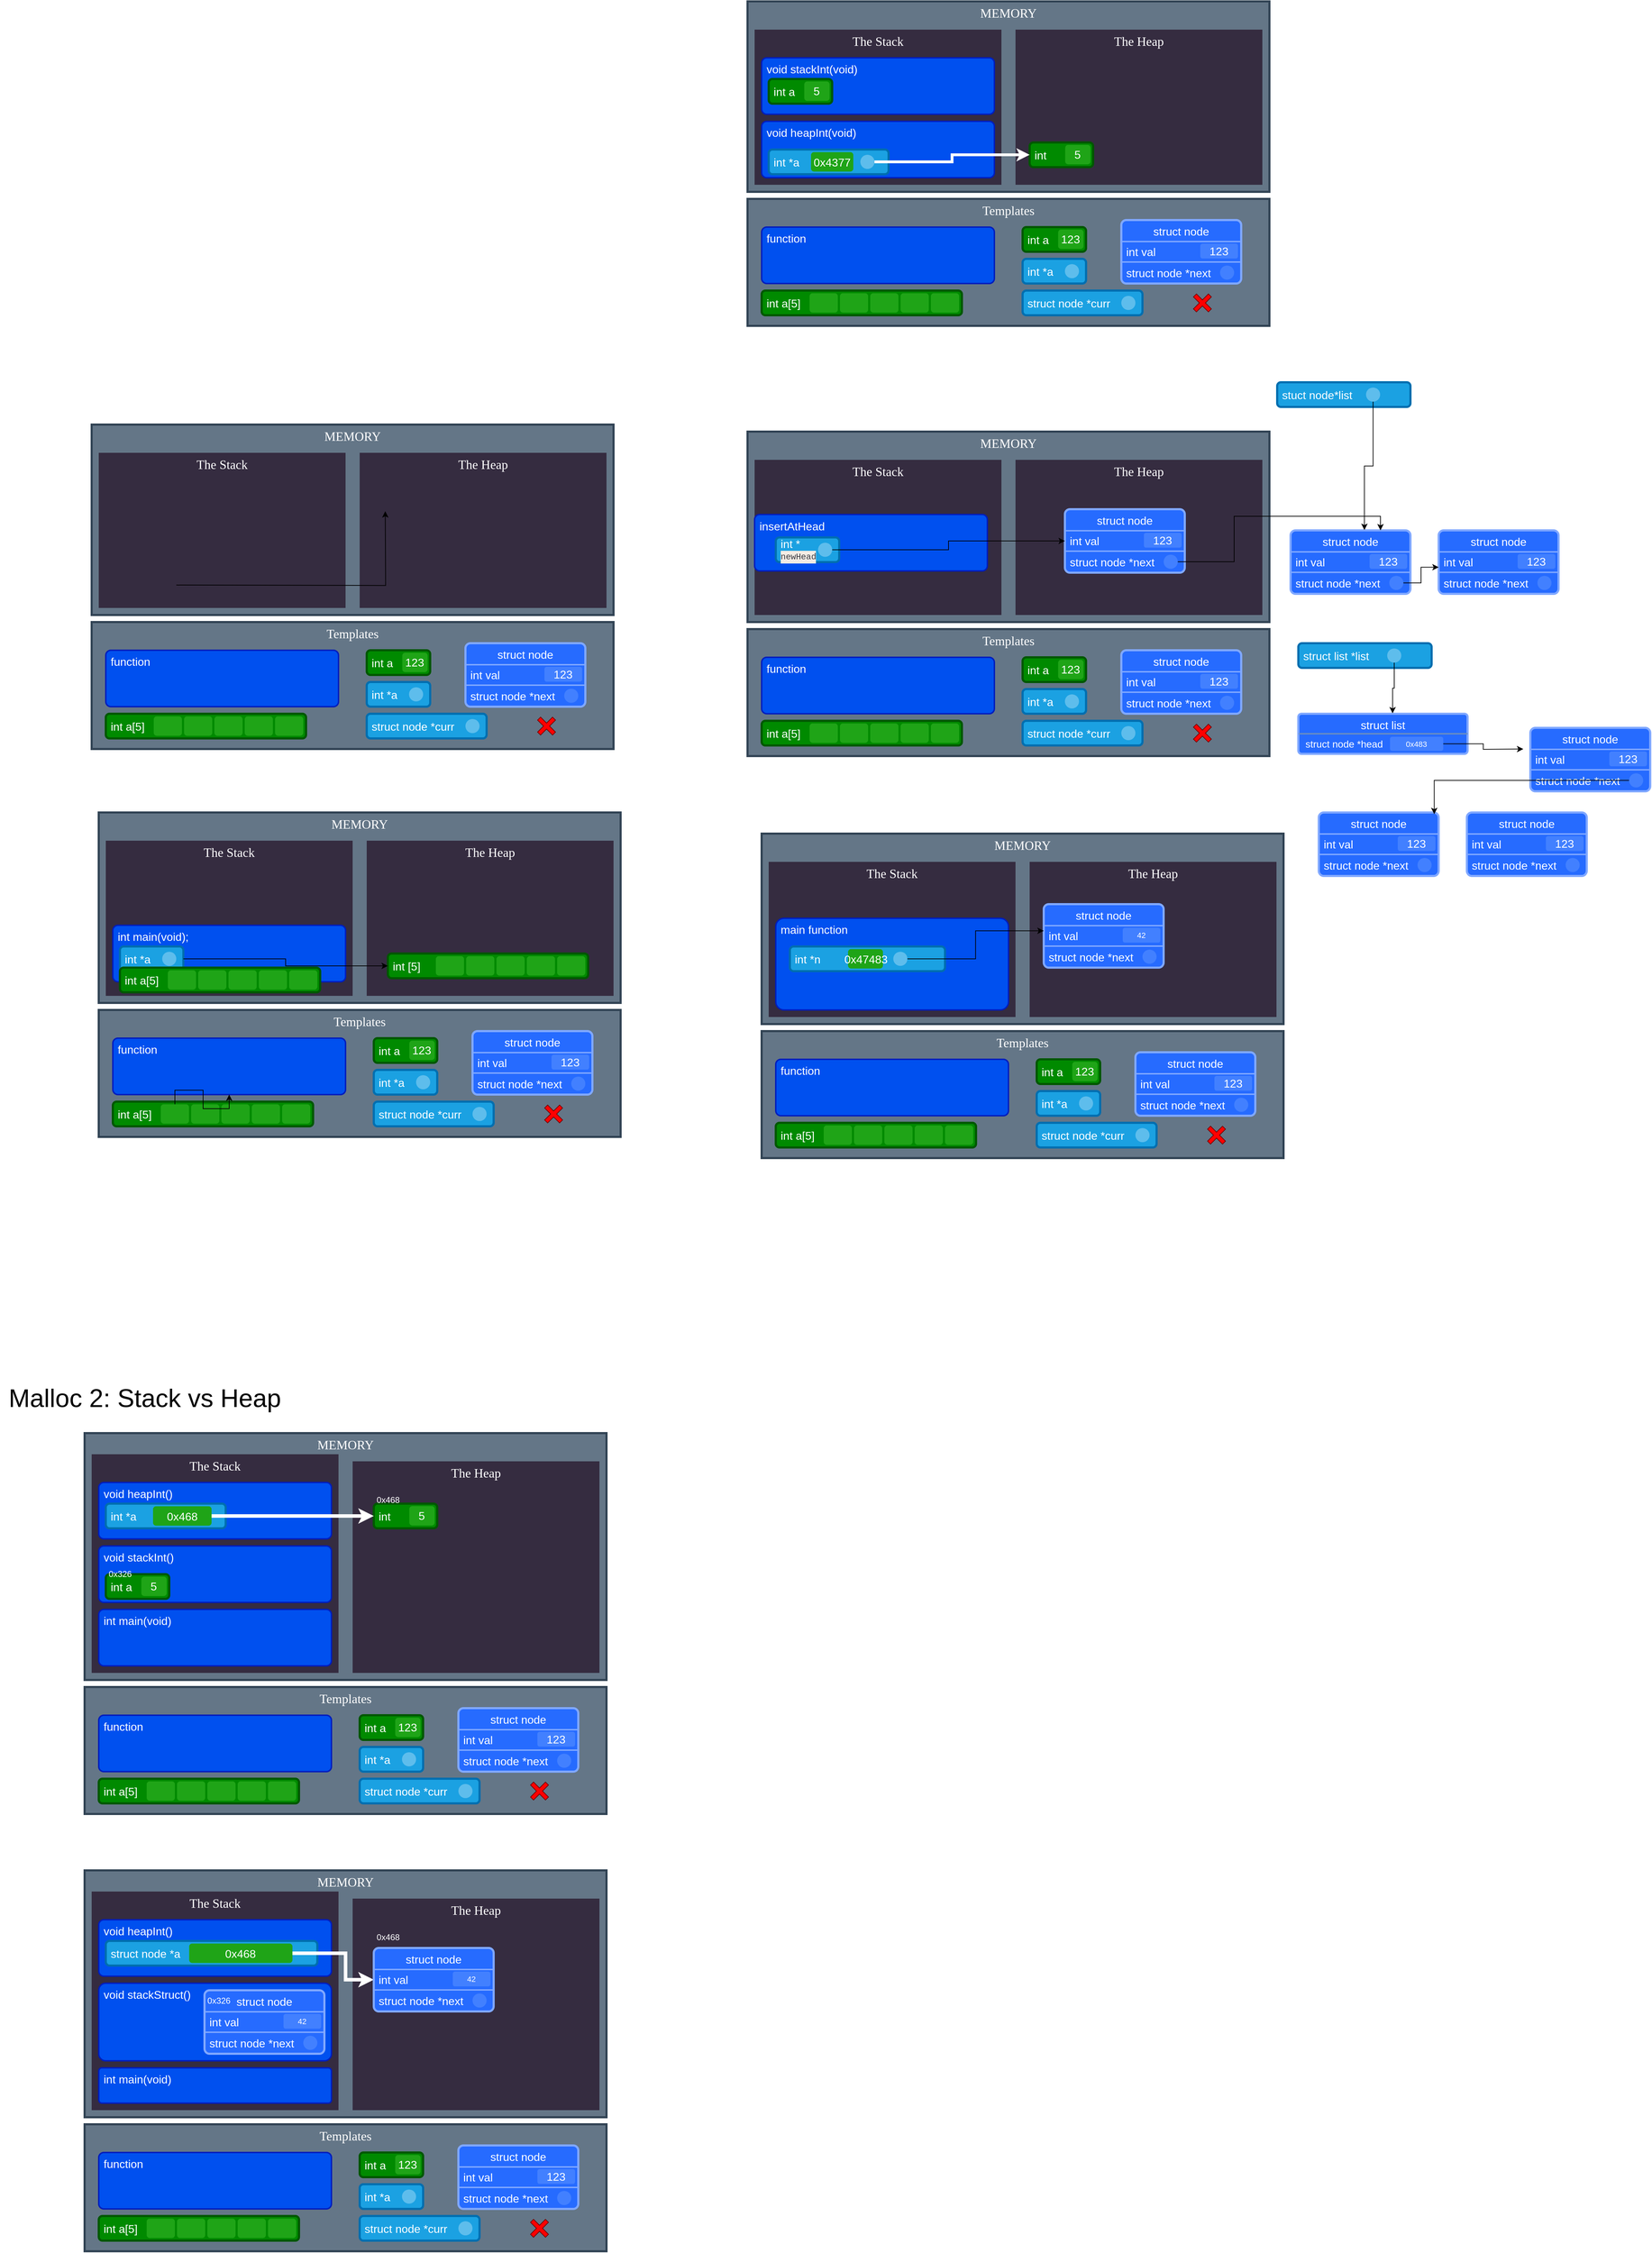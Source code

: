 <mxfile version="23.1.4" type="device">
  <diagram id="xmLhytf3I6TDl0tIU4bf" name="Page-1">
    <mxGraphModel dx="3271" dy="2409" grid="1" gridSize="10" guides="1" tooltips="1" connect="1" arrows="1" fold="1" page="1" pageScale="1" pageWidth="827" pageHeight="1169" math="0" shadow="0">
      <root>
        <mxCell id="0" />
        <mxCell id="1" parent="0" />
        <mxCell id="YAuWAVg-vIqlQoeMwcdk-98" value="&lt;font style=&quot;font-size: 18px;&quot; face=&quot;Comic Sans MS&quot;&gt;MEMORY&lt;/font&gt;" style="rounded=0;whiteSpace=wrap;html=1;verticalAlign=top;strokeWidth=3;fillColor=#647687;strokeColor=#314354;fontColor=#ffffff;" parent="1" vertex="1">
          <mxGeometry x="460" y="300" width="740" height="270" as="geometry" />
        </mxCell>
        <mxCell id="YAuWAVg-vIqlQoeMwcdk-61" value="&lt;font style=&quot;font-size: 18px;&quot;&gt;Templates&lt;br&gt;&lt;/font&gt;" style="rounded=0;whiteSpace=wrap;html=1;fillColor=#647687;strokeColor=#314354;strokeWidth=3;verticalAlign=top;fontColor=#ffffff;fontFamily=Comic Sans MS;" parent="1" vertex="1">
          <mxGeometry x="460" y="580" width="740" height="180" as="geometry" />
        </mxCell>
        <mxCell id="YAuWAVg-vIqlQoeMwcdk-69" value="The Stack" style="rounded=0;whiteSpace=wrap;html=1;verticalAlign=top;fontSize=18;strokeWidth=3;strokeColor=none;fillColor=#352C40;fontFamily=Comic Sans MS;fontColor=#ffffff;" parent="1" vertex="1">
          <mxGeometry x="470" y="340" width="350" height="220" as="geometry" />
        </mxCell>
        <mxCell id="YAuWAVg-vIqlQoeMwcdk-72" value="The Heap" style="rounded=0;whiteSpace=wrap;html=1;verticalAlign=top;fontSize=18;strokeWidth=3;strokeColor=none;fillColor=#352C40;fontFamily=Comic Sans MS;fontColor=#ffffff;" parent="1" vertex="1">
          <mxGeometry x="840" y="340" width="350" height="220" as="geometry" />
        </mxCell>
        <mxCell id="YAuWAVg-vIqlQoeMwcdk-73" value="void heapInt(void)" style="rounded=1;whiteSpace=wrap;html=1;verticalAlign=top;align=left;spacingLeft=5;fillColor=#0050ef;strokeColor=#001DBC;fontColor=#ffffff;strokeWidth=2;fontSize=16;arcSize=9;" parent="1" vertex="1">
          <mxGeometry x="480" y="470" width="330" height="80" as="geometry" />
        </mxCell>
        <mxCell id="YAuWAVg-vIqlQoeMwcdk-85" value="" style="group" parent="1" vertex="1" connectable="0">
          <mxGeometry x="850" y="665" width="90" height="35" as="geometry" />
        </mxCell>
        <mxCell id="YAuWAVg-vIqlQoeMwcdk-76" value="int *a" style="rounded=1;whiteSpace=wrap;html=1;strokeWidth=3;fillColor=#1ba1e2;fontColor=#ffffff;strokeColor=#006EAF;fontSize=16;align=left;spacingLeft=5;" parent="YAuWAVg-vIqlQoeMwcdk-85" vertex="1">
          <mxGeometry width="90" height="35" as="geometry" />
        </mxCell>
        <mxCell id="YAuWAVg-vIqlQoeMwcdk-99" value="" style="ellipse;whiteSpace=wrap;html=1;aspect=fixed;strokeColor=none;fillColor=#5ebdec;" parent="YAuWAVg-vIqlQoeMwcdk-85" vertex="1">
          <mxGeometry x="60" y="7.5" width="20" height="20" as="geometry" />
        </mxCell>
        <mxCell id="YAuWAVg-vIqlQoeMwcdk-87" value="" style="group" parent="1" vertex="1" connectable="0">
          <mxGeometry x="850" y="620" width="90" height="35" as="geometry" />
        </mxCell>
        <mxCell id="YAuWAVg-vIqlQoeMwcdk-88" value="int a" style="rounded=1;whiteSpace=wrap;html=1;strokeWidth=3;fillColor=#008a00;fontColor=#ffffff;strokeColor=#005700;fontSize=16;align=left;spacingLeft=5;" parent="YAuWAVg-vIqlQoeMwcdk-87" vertex="1">
          <mxGeometry width="90" height="35" as="geometry" />
        </mxCell>
        <mxCell id="YAuWAVg-vIqlQoeMwcdk-89" value="123" style="rounded=1;whiteSpace=wrap;html=1;fillColor=#1fa417;strokeColor=none;fontSize=16;fontColor=#FFFFFF;" parent="YAuWAVg-vIqlQoeMwcdk-87" vertex="1">
          <mxGeometry x="50.4" y="3.5" width="36" height="27.5" as="geometry" />
        </mxCell>
        <mxCell id="YAuWAVg-vIqlQoeMwcdk-97" value="function" style="rounded=1;whiteSpace=wrap;html=1;verticalAlign=top;align=left;spacingLeft=5;fillColor=#0050ef;strokeColor=#001DBC;fontColor=#ffffff;strokeWidth=2;fontSize=16;arcSize=9;" parent="1" vertex="1">
          <mxGeometry x="480" y="620" width="330" height="80" as="geometry" />
        </mxCell>
        <mxCell id="YAuWAVg-vIqlQoeMwcdk-130" value="" style="group;fontColor=#ffffff;" parent="1" vertex="1" connectable="0">
          <mxGeometry x="990" y="610" width="170" height="95" as="geometry" />
        </mxCell>
        <mxCell id="YAuWAVg-vIqlQoeMwcdk-123" value="struct node" style="rounded=1;whiteSpace=wrap;html=1;strokeWidth=3;fillColor=#266bff;fontColor=#FFFFFF;strokeColor=#80a8ff;fontSize=16;arcSize=8;verticalAlign=top;" parent="YAuWAVg-vIqlQoeMwcdk-130" vertex="1">
          <mxGeometry width="170" height="90" as="geometry" />
        </mxCell>
        <mxCell id="YAuWAVg-vIqlQoeMwcdk-129" value="" style="group;fontColor=#ffffff;" parent="YAuWAVg-vIqlQoeMwcdk-130" vertex="1" connectable="0">
          <mxGeometry y="30.5" width="170" height="29" as="geometry" />
        </mxCell>
        <mxCell id="YAuWAVg-vIqlQoeMwcdk-124" value="int val" style="rounded=0;whiteSpace=wrap;html=1;fontFamily=Helvetica;fontSize=16;fontColor=#ffffff;fillColor=none;strokeWidth=2;strokeColor=#80a8ff;align=left;spacingLeft=5;" parent="YAuWAVg-vIqlQoeMwcdk-129" vertex="1">
          <mxGeometry width="170" height="29" as="geometry" />
        </mxCell>
        <mxCell id="YAuWAVg-vIqlQoeMwcdk-125" value="&lt;font style=&quot;font-size: 16px;&quot;&gt;123&lt;/font&gt;" style="rounded=1;whiteSpace=wrap;html=1;fontFamily=Helvetica;fontSize=11;fontColor=#ffffff;strokeColor=none;fillColor=#4280ff;" parent="YAuWAVg-vIqlQoeMwcdk-129" vertex="1">
          <mxGeometry x="112" y="3" width="53.46" height="21" as="geometry" />
        </mxCell>
        <mxCell id="YAuWAVg-vIqlQoeMwcdk-131" value="&lt;font style=&quot;font-size: 16px;&quot;&gt;struct node *next&lt;br&gt;&lt;/font&gt;" style="text;html=1;strokeColor=none;fillColor=none;align=left;verticalAlign=middle;whiteSpace=wrap;rounded=0;fontSize=11;fontFamily=Helvetica;fontColor=#FFFFFF;spacingLeft=5;" parent="YAuWAVg-vIqlQoeMwcdk-130" vertex="1">
          <mxGeometry y="59.5" width="160" height="30" as="geometry" />
        </mxCell>
        <mxCell id="YAuWAVg-vIqlQoeMwcdk-132" value="" style="ellipse;whiteSpace=wrap;html=1;aspect=fixed;fontFamily=Helvetica;fontSize=11;fontColor=default;strokeColor=none;fillColor=#4280ff;" parent="YAuWAVg-vIqlQoeMwcdk-130" vertex="1">
          <mxGeometry x="140" y="64.5" width="20" height="20" as="geometry" />
        </mxCell>
        <mxCell id="p15NUk1w8KoPYMb4iUD0-13" value="" style="group" parent="1" vertex="1" connectable="0">
          <mxGeometry x="850" y="710" width="170" height="35" as="geometry" />
        </mxCell>
        <mxCell id="p15NUk1w8KoPYMb4iUD0-14" value="struct node *curr" style="rounded=1;whiteSpace=wrap;html=1;strokeWidth=3;fillColor=#1ba1e2;fontColor=#ffffff;strokeColor=#006EAF;fontSize=16;align=left;spacingLeft=5;" parent="p15NUk1w8KoPYMb4iUD0-13" vertex="1">
          <mxGeometry width="170" height="35" as="geometry" />
        </mxCell>
        <mxCell id="p15NUk1w8KoPYMb4iUD0-15" value="" style="ellipse;whiteSpace=wrap;html=1;aspect=fixed;strokeColor=none;fillColor=#5ebdec;" parent="p15NUk1w8KoPYMb4iUD0-13" vertex="1">
          <mxGeometry x="140" y="7.5" width="20" height="20" as="geometry" />
        </mxCell>
        <mxCell id="FY0VyU4Tvp1mvHeiySVA-21" value="" style="group" parent="1" vertex="1" connectable="0">
          <mxGeometry x="480" y="710" width="290" height="35" as="geometry" />
        </mxCell>
        <mxCell id="FY0VyU4Tvp1mvHeiySVA-11" value="int a[5]" style="rounded=1;whiteSpace=wrap;html=1;strokeWidth=3;fillColor=#008a00;fontColor=#ffffff;strokeColor=#005700;fontSize=16;align=left;spacingLeft=5;" parent="FY0VyU4Tvp1mvHeiySVA-21" vertex="1">
          <mxGeometry width="284" height="35" as="geometry" />
        </mxCell>
        <mxCell id="FY0VyU4Tvp1mvHeiySVA-12" value="" style="rounded=1;whiteSpace=wrap;html=1;fillColor=#1fa417;strokeColor=none;fontSize=16;fontColor=#FFFFFF;" parent="FY0VyU4Tvp1mvHeiySVA-21" vertex="1">
          <mxGeometry x="68" y="3.75" width="40" height="27.5" as="geometry" />
        </mxCell>
        <mxCell id="FY0VyU4Tvp1mvHeiySVA-13" value="" style="rounded=1;whiteSpace=wrap;html=1;fillColor=#1fa417;strokeColor=none;fontSize=16;fontColor=#FFFFFF;" parent="FY0VyU4Tvp1mvHeiySVA-21" vertex="1">
          <mxGeometry x="111" y="3.75" width="40" height="27.5" as="geometry" />
        </mxCell>
        <mxCell id="FY0VyU4Tvp1mvHeiySVA-18" value="" style="rounded=1;whiteSpace=wrap;html=1;fillColor=#1fa417;strokeColor=none;fontSize=16;fontColor=#FFFFFF;" parent="FY0VyU4Tvp1mvHeiySVA-21" vertex="1">
          <mxGeometry x="154" y="3.75" width="40" height="27.5" as="geometry" />
        </mxCell>
        <mxCell id="FY0VyU4Tvp1mvHeiySVA-19" value="" style="rounded=1;whiteSpace=wrap;html=1;fillColor=#1fa417;strokeColor=none;fontSize=16;fontColor=#FFFFFF;" parent="FY0VyU4Tvp1mvHeiySVA-21" vertex="1">
          <mxGeometry x="197" y="3.75" width="40" height="27.5" as="geometry" />
        </mxCell>
        <mxCell id="FY0VyU4Tvp1mvHeiySVA-20" value="" style="rounded=1;whiteSpace=wrap;html=1;fillColor=#1fa417;strokeColor=none;fontSize=16;fontColor=#FFFFFF;" parent="FY0VyU4Tvp1mvHeiySVA-21" vertex="1">
          <mxGeometry x="240" y="3.75" width="40" height="27.5" as="geometry" />
        </mxCell>
        <mxCell id="KQArB087Lhz_oZ6iIrVh-1" value="" style="shape=cross;whiteSpace=wrap;html=1;rotation=45;fillColor=#ff0000;fontColor=#ffffff;strokeColor=#6F0000;" parent="1" vertex="1">
          <mxGeometry x="1090" y="712.5" width="30" height="30" as="geometry" />
        </mxCell>
        <mxCell id="pMIs4OfDbZ--BMvnT6lV-1" value="&lt;font style=&quot;font-size: 18px;&quot; face=&quot;Comic Sans MS&quot;&gt;MEMORY&lt;/font&gt;" style="rounded=0;whiteSpace=wrap;html=1;verticalAlign=top;strokeWidth=3;fillColor=#647687;strokeColor=#314354;fontColor=#ffffff;" parent="1" vertex="1">
          <mxGeometry x="460" y="910" width="740" height="270" as="geometry" />
        </mxCell>
        <mxCell id="pMIs4OfDbZ--BMvnT6lV-2" value="&lt;font style=&quot;font-size: 18px;&quot;&gt;Templates&lt;br&gt;&lt;/font&gt;" style="rounded=0;whiteSpace=wrap;html=1;fillColor=#647687;strokeColor=#314354;strokeWidth=3;verticalAlign=top;fontColor=#ffffff;fontFamily=Comic Sans MS;" parent="1" vertex="1">
          <mxGeometry x="460" y="1190" width="740" height="180" as="geometry" />
        </mxCell>
        <mxCell id="pMIs4OfDbZ--BMvnT6lV-3" value="The Stack" style="rounded=0;whiteSpace=wrap;html=1;verticalAlign=top;fontSize=18;strokeWidth=3;strokeColor=none;fillColor=#352C40;fontFamily=Comic Sans MS;fontColor=#ffffff;" parent="1" vertex="1">
          <mxGeometry x="470" y="950" width="350" height="220" as="geometry" />
        </mxCell>
        <mxCell id="pMIs4OfDbZ--BMvnT6lV-4" value="The Heap" style="rounded=0;whiteSpace=wrap;html=1;verticalAlign=top;fontSize=18;strokeWidth=3;strokeColor=none;fillColor=#352C40;fontFamily=Comic Sans MS;fontColor=#ffffff;" parent="1" vertex="1">
          <mxGeometry x="840" y="950" width="350" height="220" as="geometry" />
        </mxCell>
        <mxCell id="pMIs4OfDbZ--BMvnT6lV-6" value="" style="group" parent="1" vertex="1" connectable="0">
          <mxGeometry x="850" y="1275" width="90" height="35" as="geometry" />
        </mxCell>
        <mxCell id="pMIs4OfDbZ--BMvnT6lV-7" value="int *a" style="rounded=1;whiteSpace=wrap;html=1;strokeWidth=3;fillColor=#1ba1e2;fontColor=#ffffff;strokeColor=#006EAF;fontSize=16;align=left;spacingLeft=5;" parent="pMIs4OfDbZ--BMvnT6lV-6" vertex="1">
          <mxGeometry width="90" height="35" as="geometry" />
        </mxCell>
        <mxCell id="pMIs4OfDbZ--BMvnT6lV-8" value="" style="ellipse;whiteSpace=wrap;html=1;aspect=fixed;strokeColor=none;fillColor=#5ebdec;" parent="pMIs4OfDbZ--BMvnT6lV-6" vertex="1">
          <mxGeometry x="60" y="7.5" width="20" height="20" as="geometry" />
        </mxCell>
        <mxCell id="pMIs4OfDbZ--BMvnT6lV-9" value="" style="group" parent="1" vertex="1" connectable="0">
          <mxGeometry x="850" y="1230" width="90" height="35" as="geometry" />
        </mxCell>
        <mxCell id="pMIs4OfDbZ--BMvnT6lV-10" value="int a" style="rounded=1;whiteSpace=wrap;html=1;strokeWidth=3;fillColor=#008a00;fontColor=#ffffff;strokeColor=#005700;fontSize=16;align=left;spacingLeft=5;" parent="pMIs4OfDbZ--BMvnT6lV-9" vertex="1">
          <mxGeometry width="90" height="35" as="geometry" />
        </mxCell>
        <mxCell id="pMIs4OfDbZ--BMvnT6lV-11" value="123" style="rounded=1;whiteSpace=wrap;html=1;fillColor=#1fa417;strokeColor=none;fontSize=16;fontColor=#FFFFFF;" parent="pMIs4OfDbZ--BMvnT6lV-9" vertex="1">
          <mxGeometry x="50.4" y="3.5" width="36" height="27.5" as="geometry" />
        </mxCell>
        <mxCell id="pMIs4OfDbZ--BMvnT6lV-12" value="function" style="rounded=1;whiteSpace=wrap;html=1;verticalAlign=top;align=left;spacingLeft=5;fillColor=#0050ef;strokeColor=#001DBC;fontColor=#ffffff;strokeWidth=2;fontSize=16;arcSize=9;" parent="1" vertex="1">
          <mxGeometry x="480" y="1230" width="330" height="80" as="geometry" />
        </mxCell>
        <mxCell id="pMIs4OfDbZ--BMvnT6lV-13" value="" style="group;fontColor=#ffffff;" parent="1" vertex="1" connectable="0">
          <mxGeometry x="990" y="1220" width="170" height="95" as="geometry" />
        </mxCell>
        <mxCell id="pMIs4OfDbZ--BMvnT6lV-14" value="struct node" style="rounded=1;whiteSpace=wrap;html=1;strokeWidth=3;fillColor=#266bff;fontColor=#FFFFFF;strokeColor=#80a8ff;fontSize=16;arcSize=8;verticalAlign=top;" parent="pMIs4OfDbZ--BMvnT6lV-13" vertex="1">
          <mxGeometry width="170" height="90" as="geometry" />
        </mxCell>
        <mxCell id="pMIs4OfDbZ--BMvnT6lV-15" value="" style="group;fontColor=#ffffff;" parent="pMIs4OfDbZ--BMvnT6lV-13" vertex="1" connectable="0">
          <mxGeometry y="30.5" width="170" height="29" as="geometry" />
        </mxCell>
        <mxCell id="pMIs4OfDbZ--BMvnT6lV-16" value="int val" style="rounded=0;whiteSpace=wrap;html=1;fontFamily=Helvetica;fontSize=16;fontColor=#ffffff;fillColor=none;strokeWidth=2;strokeColor=#80a8ff;align=left;spacingLeft=5;" parent="pMIs4OfDbZ--BMvnT6lV-15" vertex="1">
          <mxGeometry width="170" height="29" as="geometry" />
        </mxCell>
        <mxCell id="pMIs4OfDbZ--BMvnT6lV-17" value="&lt;font style=&quot;font-size: 16px;&quot;&gt;123&lt;/font&gt;" style="rounded=1;whiteSpace=wrap;html=1;fontFamily=Helvetica;fontSize=11;fontColor=#ffffff;strokeColor=none;fillColor=#4280ff;" parent="pMIs4OfDbZ--BMvnT6lV-15" vertex="1">
          <mxGeometry x="112" y="3" width="53.46" height="21" as="geometry" />
        </mxCell>
        <mxCell id="pMIs4OfDbZ--BMvnT6lV-18" value="&lt;font style=&quot;font-size: 16px;&quot;&gt;struct node *next&lt;br&gt;&lt;/font&gt;" style="text;html=1;strokeColor=none;fillColor=none;align=left;verticalAlign=middle;whiteSpace=wrap;rounded=0;fontSize=11;fontFamily=Helvetica;fontColor=#FFFFFF;spacingLeft=5;" parent="pMIs4OfDbZ--BMvnT6lV-13" vertex="1">
          <mxGeometry y="59.5" width="160" height="30" as="geometry" />
        </mxCell>
        <mxCell id="pMIs4OfDbZ--BMvnT6lV-19" value="" style="ellipse;whiteSpace=wrap;html=1;aspect=fixed;fontFamily=Helvetica;fontSize=11;fontColor=default;strokeColor=none;fillColor=#4280ff;" parent="pMIs4OfDbZ--BMvnT6lV-13" vertex="1">
          <mxGeometry x="140" y="64.5" width="20" height="20" as="geometry" />
        </mxCell>
        <mxCell id="pMIs4OfDbZ--BMvnT6lV-20" value="" style="group" parent="1" vertex="1" connectable="0">
          <mxGeometry x="850" y="1320" width="170" height="35" as="geometry" />
        </mxCell>
        <mxCell id="pMIs4OfDbZ--BMvnT6lV-21" value="struct node *curr" style="rounded=1;whiteSpace=wrap;html=1;strokeWidth=3;fillColor=#1ba1e2;fontColor=#ffffff;strokeColor=#006EAF;fontSize=16;align=left;spacingLeft=5;" parent="pMIs4OfDbZ--BMvnT6lV-20" vertex="1">
          <mxGeometry width="170" height="35" as="geometry" />
        </mxCell>
        <mxCell id="pMIs4OfDbZ--BMvnT6lV-22" value="" style="ellipse;whiteSpace=wrap;html=1;aspect=fixed;strokeColor=none;fillColor=#5ebdec;" parent="pMIs4OfDbZ--BMvnT6lV-20" vertex="1">
          <mxGeometry x="140" y="7.5" width="20" height="20" as="geometry" />
        </mxCell>
        <mxCell id="pMIs4OfDbZ--BMvnT6lV-23" value="" style="group" parent="1" vertex="1" connectable="0">
          <mxGeometry x="480" y="1320" width="290" height="35" as="geometry" />
        </mxCell>
        <mxCell id="pMIs4OfDbZ--BMvnT6lV-24" value="int a[5]" style="rounded=1;whiteSpace=wrap;html=1;strokeWidth=3;fillColor=#008a00;fontColor=#ffffff;strokeColor=#005700;fontSize=16;align=left;spacingLeft=5;" parent="pMIs4OfDbZ--BMvnT6lV-23" vertex="1">
          <mxGeometry width="284" height="35" as="geometry" />
        </mxCell>
        <mxCell id="pMIs4OfDbZ--BMvnT6lV-25" value="" style="rounded=1;whiteSpace=wrap;html=1;fillColor=#1fa417;strokeColor=none;fontSize=16;fontColor=#FFFFFF;" parent="pMIs4OfDbZ--BMvnT6lV-23" vertex="1">
          <mxGeometry x="68" y="3.75" width="40" height="27.5" as="geometry" />
        </mxCell>
        <mxCell id="pMIs4OfDbZ--BMvnT6lV-26" value="" style="rounded=1;whiteSpace=wrap;html=1;fillColor=#1fa417;strokeColor=none;fontSize=16;fontColor=#FFFFFF;" parent="pMIs4OfDbZ--BMvnT6lV-23" vertex="1">
          <mxGeometry x="111" y="3.75" width="40" height="27.5" as="geometry" />
        </mxCell>
        <mxCell id="pMIs4OfDbZ--BMvnT6lV-27" value="" style="rounded=1;whiteSpace=wrap;html=1;fillColor=#1fa417;strokeColor=none;fontSize=16;fontColor=#FFFFFF;" parent="pMIs4OfDbZ--BMvnT6lV-23" vertex="1">
          <mxGeometry x="154" y="3.75" width="40" height="27.5" as="geometry" />
        </mxCell>
        <mxCell id="pMIs4OfDbZ--BMvnT6lV-28" value="" style="rounded=1;whiteSpace=wrap;html=1;fillColor=#1fa417;strokeColor=none;fontSize=16;fontColor=#FFFFFF;" parent="pMIs4OfDbZ--BMvnT6lV-23" vertex="1">
          <mxGeometry x="197" y="3.75" width="40" height="27.5" as="geometry" />
        </mxCell>
        <mxCell id="pMIs4OfDbZ--BMvnT6lV-29" value="" style="rounded=1;whiteSpace=wrap;html=1;fillColor=#1fa417;strokeColor=none;fontSize=16;fontColor=#FFFFFF;" parent="pMIs4OfDbZ--BMvnT6lV-23" vertex="1">
          <mxGeometry x="240" y="3.75" width="40" height="27.5" as="geometry" />
        </mxCell>
        <mxCell id="pMIs4OfDbZ--BMvnT6lV-30" value="" style="shape=cross;whiteSpace=wrap;html=1;rotation=45;fillColor=#ff0000;fontColor=#ffffff;strokeColor=#6F0000;" parent="1" vertex="1">
          <mxGeometry x="1090" y="1322.5" width="30" height="30" as="geometry" />
        </mxCell>
        <mxCell id="pMIs4OfDbZ--BMvnT6lV-31" value="" style="group;" parent="1" vertex="1" connectable="0">
          <mxGeometry x="1241" y="1310" width="240" height="95" as="geometry" />
        </mxCell>
        <mxCell id="pMIs4OfDbZ--BMvnT6lV-32" value="struct list" style="rounded=1;whiteSpace=wrap;html=1;strokeWidth=3;fillColor=#266bff;fontColor=#FFFFFF;strokeColor=#80a8ff;fontSize=16;arcSize=8;verticalAlign=top;" parent="pMIs4OfDbZ--BMvnT6lV-31" vertex="1">
          <mxGeometry width="240" height="56.842" as="geometry" />
        </mxCell>
        <mxCell id="pMIs4OfDbZ--BMvnT6lV-38" value="" style="edgeStyle=none;orthogonalLoop=1;jettySize=auto;html=1;rounded=0;strokeColor=#6c8ebf;endArrow=none;endFill=0;strokeWidth=2;fillColor=#dae8fc;" parent="pMIs4OfDbZ--BMvnT6lV-31" edge="1">
          <mxGeometry width="80" relative="1" as="geometry">
            <mxPoint x="0.74" y="28.421" as="sourcePoint" />
            <mxPoint x="240" y="28.421" as="targetPoint" />
            <Array as="points" />
          </mxGeometry>
        </mxCell>
        <mxCell id="pMIs4OfDbZ--BMvnT6lV-35" value="0x483" style="rounded=1;whiteSpace=wrap;html=1;fontFamily=Helvetica;fontSize=11;fontColor=#ffffff;strokeColor=none;fillColor=#4280ff;" parent="pMIs4OfDbZ--BMvnT6lV-31" vertex="1">
          <mxGeometry x="130.005" y="32.684" width="75.473" height="19.895" as="geometry" />
        </mxCell>
        <mxCell id="pMIs4OfDbZ--BMvnT6lV-42" value="&lt;font style=&quot;font-size: 14px;&quot; color=&quot;#ffffff&quot;&gt;struct node *head&lt;br&gt;&lt;/font&gt;" style="text;strokeColor=none;align=center;fillColor=none;html=1;verticalAlign=middle;whiteSpace=wrap;rounded=0;" parent="pMIs4OfDbZ--BMvnT6lV-31" vertex="1">
          <mxGeometry y="28.421" width="130" height="28.421" as="geometry" />
        </mxCell>
        <mxCell id="m_IYMA7ZfDUksOPyeeuy-1" value="void stackInt(void)" style="rounded=1;whiteSpace=wrap;html=1;verticalAlign=top;align=left;spacingLeft=5;fillColor=#0050ef;strokeColor=#001DBC;fontColor=#ffffff;strokeWidth=2;fontSize=16;arcSize=9;" parent="1" vertex="1">
          <mxGeometry x="480" y="380" width="330" height="80" as="geometry" />
        </mxCell>
        <mxCell id="m_IYMA7ZfDUksOPyeeuy-2" value="" style="group" parent="1" vertex="1" connectable="0">
          <mxGeometry x="490" y="410" width="90" height="35" as="geometry" />
        </mxCell>
        <mxCell id="m_IYMA7ZfDUksOPyeeuy-3" value="int a" style="rounded=1;whiteSpace=wrap;html=1;strokeWidth=3;fillColor=#008a00;fontColor=#ffffff;strokeColor=#005700;fontSize=16;align=left;spacingLeft=5;" parent="m_IYMA7ZfDUksOPyeeuy-2" vertex="1">
          <mxGeometry width="90" height="35" as="geometry" />
        </mxCell>
        <mxCell id="m_IYMA7ZfDUksOPyeeuy-4" value="5" style="rounded=1;whiteSpace=wrap;html=1;fillColor=#1fa417;strokeColor=none;fontSize=16;fontColor=#FFFFFF;" parent="m_IYMA7ZfDUksOPyeeuy-2" vertex="1">
          <mxGeometry x="50.4" y="3.5" width="36" height="27.5" as="geometry" />
        </mxCell>
        <mxCell id="m_IYMA7ZfDUksOPyeeuy-5" value="" style="group" parent="1" vertex="1" connectable="0">
          <mxGeometry x="490" y="510" width="170" height="35" as="geometry" />
        </mxCell>
        <mxCell id="m_IYMA7ZfDUksOPyeeuy-6" value="int *a" style="rounded=1;whiteSpace=wrap;html=1;strokeWidth=3;fillColor=#1ba1e2;fontColor=#ffffff;strokeColor=#006EAF;fontSize=16;align=left;spacingLeft=5;" parent="m_IYMA7ZfDUksOPyeeuy-5" vertex="1">
          <mxGeometry width="170" height="35" as="geometry" />
        </mxCell>
        <mxCell id="m_IYMA7ZfDUksOPyeeuy-7" value="" style="ellipse;whiteSpace=wrap;html=1;aspect=fixed;strokeColor=none;fillColor=#5ebdec;" parent="m_IYMA7ZfDUksOPyeeuy-5" vertex="1">
          <mxGeometry x="130" y="7.5" width="20" height="20" as="geometry" />
        </mxCell>
        <mxCell id="m_IYMA7ZfDUksOPyeeuy-8" value="0x4377" style="rounded=1;whiteSpace=wrap;html=1;fillColor=#1fa417;strokeColor=none;fontSize=16;fontColor=#FFFFFF;" parent="m_IYMA7ZfDUksOPyeeuy-5" vertex="1">
          <mxGeometry x="60" y="3.75" width="60" height="27.5" as="geometry" />
        </mxCell>
        <mxCell id="m_IYMA7ZfDUksOPyeeuy-9" value="" style="group" parent="1" vertex="1" connectable="0">
          <mxGeometry x="860" y="500" width="90" height="35" as="geometry" />
        </mxCell>
        <mxCell id="m_IYMA7ZfDUksOPyeeuy-10" value="int" style="rounded=1;whiteSpace=wrap;html=1;strokeWidth=3;fillColor=#008a00;fontColor=#ffffff;strokeColor=#005700;fontSize=16;align=left;spacingLeft=5;" parent="m_IYMA7ZfDUksOPyeeuy-9" vertex="1">
          <mxGeometry width="90" height="35" as="geometry" />
        </mxCell>
        <mxCell id="m_IYMA7ZfDUksOPyeeuy-11" value="5" style="rounded=1;whiteSpace=wrap;html=1;fillColor=#1fa417;strokeColor=none;fontSize=16;fontColor=#FFFFFF;" parent="m_IYMA7ZfDUksOPyeeuy-9" vertex="1">
          <mxGeometry x="50.4" y="3.5" width="36" height="27.5" as="geometry" />
        </mxCell>
        <mxCell id="m_IYMA7ZfDUksOPyeeuy-12" style="edgeStyle=orthogonalEdgeStyle;rounded=0;orthogonalLoop=1;jettySize=auto;html=1;entryX=0;entryY=0.5;entryDx=0;entryDy=0;strokeColor=#FFFFFF;strokeWidth=4;" parent="1" source="m_IYMA7ZfDUksOPyeeuy-7" target="m_IYMA7ZfDUksOPyeeuy-10" edge="1">
          <mxGeometry relative="1" as="geometry" />
        </mxCell>
        <mxCell id="m_IYMA7ZfDUksOPyeeuy-13" value="&lt;font style=&quot;font-size: 18px;&quot; face=&quot;Comic Sans MS&quot;&gt;MEMORY&lt;/font&gt;" style="rounded=0;whiteSpace=wrap;html=1;verticalAlign=top;strokeWidth=3;fillColor=#647687;strokeColor=#314354;fontColor=#ffffff;" parent="1" vertex="1">
          <mxGeometry x="480" y="1480" width="740" height="270" as="geometry" />
        </mxCell>
        <mxCell id="m_IYMA7ZfDUksOPyeeuy-14" value="&lt;font style=&quot;font-size: 18px;&quot;&gt;Templates&lt;br&gt;&lt;/font&gt;" style="rounded=0;whiteSpace=wrap;html=1;fillColor=#647687;strokeColor=#314354;strokeWidth=3;verticalAlign=top;fontColor=#ffffff;fontFamily=Comic Sans MS;" parent="1" vertex="1">
          <mxGeometry x="480" y="1760" width="740" height="180" as="geometry" />
        </mxCell>
        <mxCell id="m_IYMA7ZfDUksOPyeeuy-15" value="The Stack" style="rounded=0;whiteSpace=wrap;html=1;verticalAlign=top;fontSize=18;strokeWidth=3;strokeColor=none;fillColor=#352C40;fontFamily=Comic Sans MS;fontColor=#ffffff;" parent="1" vertex="1">
          <mxGeometry x="490" y="1520" width="350" height="220" as="geometry" />
        </mxCell>
        <mxCell id="m_IYMA7ZfDUksOPyeeuy-16" value="The Heap" style="rounded=0;whiteSpace=wrap;html=1;verticalAlign=top;fontSize=18;strokeWidth=3;strokeColor=none;fillColor=#352C40;fontFamily=Comic Sans MS;fontColor=#ffffff;" parent="1" vertex="1">
          <mxGeometry x="860" y="1520" width="350" height="220" as="geometry" />
        </mxCell>
        <mxCell id="m_IYMA7ZfDUksOPyeeuy-17" value="main function" style="rounded=1;whiteSpace=wrap;html=1;verticalAlign=top;align=left;spacingLeft=5;fillColor=#0050ef;strokeColor=#001DBC;fontColor=#ffffff;strokeWidth=2;fontSize=16;arcSize=9;" parent="1" vertex="1">
          <mxGeometry x="500" y="1600" width="330" height="130" as="geometry" />
        </mxCell>
        <mxCell id="m_IYMA7ZfDUksOPyeeuy-18" value="" style="group" parent="1" vertex="1" connectable="0">
          <mxGeometry x="870" y="1845" width="90" height="35" as="geometry" />
        </mxCell>
        <mxCell id="m_IYMA7ZfDUksOPyeeuy-19" value="int *a" style="rounded=1;whiteSpace=wrap;html=1;strokeWidth=3;fillColor=#1ba1e2;fontColor=#ffffff;strokeColor=#006EAF;fontSize=16;align=left;spacingLeft=5;" parent="m_IYMA7ZfDUksOPyeeuy-18" vertex="1">
          <mxGeometry width="90" height="35" as="geometry" />
        </mxCell>
        <mxCell id="m_IYMA7ZfDUksOPyeeuy-20" value="" style="ellipse;whiteSpace=wrap;html=1;aspect=fixed;strokeColor=none;fillColor=#5ebdec;" parent="m_IYMA7ZfDUksOPyeeuy-18" vertex="1">
          <mxGeometry x="60" y="7.5" width="20" height="20" as="geometry" />
        </mxCell>
        <mxCell id="m_IYMA7ZfDUksOPyeeuy-21" value="" style="group" parent="1" vertex="1" connectable="0">
          <mxGeometry x="870" y="1800" width="90" height="35" as="geometry" />
        </mxCell>
        <mxCell id="m_IYMA7ZfDUksOPyeeuy-22" value="int a" style="rounded=1;whiteSpace=wrap;html=1;strokeWidth=3;fillColor=#008a00;fontColor=#ffffff;strokeColor=#005700;fontSize=16;align=left;spacingLeft=5;" parent="m_IYMA7ZfDUksOPyeeuy-21" vertex="1">
          <mxGeometry width="90" height="35" as="geometry" />
        </mxCell>
        <mxCell id="m_IYMA7ZfDUksOPyeeuy-23" value="123" style="rounded=1;whiteSpace=wrap;html=1;fillColor=#1fa417;strokeColor=none;fontSize=16;fontColor=#FFFFFF;" parent="m_IYMA7ZfDUksOPyeeuy-21" vertex="1">
          <mxGeometry x="50.4" y="3.5" width="36" height="27.5" as="geometry" />
        </mxCell>
        <mxCell id="m_IYMA7ZfDUksOPyeeuy-24" value="function" style="rounded=1;whiteSpace=wrap;html=1;verticalAlign=top;align=left;spacingLeft=5;fillColor=#0050ef;strokeColor=#001DBC;fontColor=#ffffff;strokeWidth=2;fontSize=16;arcSize=9;" parent="1" vertex="1">
          <mxGeometry x="500" y="1800" width="330" height="80" as="geometry" />
        </mxCell>
        <mxCell id="m_IYMA7ZfDUksOPyeeuy-25" value="" style="group;fontColor=#ffffff;" parent="1" vertex="1" connectable="0">
          <mxGeometry x="1010" y="1790" width="170" height="95" as="geometry" />
        </mxCell>
        <mxCell id="m_IYMA7ZfDUksOPyeeuy-26" value="struct node" style="rounded=1;whiteSpace=wrap;html=1;strokeWidth=3;fillColor=#266bff;fontColor=#FFFFFF;strokeColor=#80a8ff;fontSize=16;arcSize=8;verticalAlign=top;" parent="m_IYMA7ZfDUksOPyeeuy-25" vertex="1">
          <mxGeometry width="170" height="90" as="geometry" />
        </mxCell>
        <mxCell id="m_IYMA7ZfDUksOPyeeuy-27" value="" style="group;fontColor=#ffffff;" parent="m_IYMA7ZfDUksOPyeeuy-25" vertex="1" connectable="0">
          <mxGeometry y="30.5" width="170" height="29" as="geometry" />
        </mxCell>
        <mxCell id="m_IYMA7ZfDUksOPyeeuy-28" value="int val" style="rounded=0;whiteSpace=wrap;html=1;fontFamily=Helvetica;fontSize=16;fontColor=#ffffff;fillColor=none;strokeWidth=2;strokeColor=#80a8ff;align=left;spacingLeft=5;" parent="m_IYMA7ZfDUksOPyeeuy-27" vertex="1">
          <mxGeometry width="170" height="29" as="geometry" />
        </mxCell>
        <mxCell id="m_IYMA7ZfDUksOPyeeuy-29" value="&lt;font style=&quot;font-size: 16px;&quot;&gt;123&lt;/font&gt;" style="rounded=1;whiteSpace=wrap;html=1;fontFamily=Helvetica;fontSize=11;fontColor=#ffffff;strokeColor=none;fillColor=#4280ff;" parent="m_IYMA7ZfDUksOPyeeuy-27" vertex="1">
          <mxGeometry x="112" y="3" width="53.46" height="21" as="geometry" />
        </mxCell>
        <mxCell id="m_IYMA7ZfDUksOPyeeuy-30" value="&lt;font style=&quot;font-size: 16px;&quot;&gt;struct node *next&lt;br&gt;&lt;/font&gt;" style="text;html=1;strokeColor=none;fillColor=none;align=left;verticalAlign=middle;whiteSpace=wrap;rounded=0;fontSize=11;fontFamily=Helvetica;fontColor=#FFFFFF;spacingLeft=5;" parent="m_IYMA7ZfDUksOPyeeuy-25" vertex="1">
          <mxGeometry y="59.5" width="160" height="30" as="geometry" />
        </mxCell>
        <mxCell id="m_IYMA7ZfDUksOPyeeuy-31" value="" style="ellipse;whiteSpace=wrap;html=1;aspect=fixed;fontFamily=Helvetica;fontSize=11;fontColor=default;strokeColor=none;fillColor=#4280ff;" parent="m_IYMA7ZfDUksOPyeeuy-25" vertex="1">
          <mxGeometry x="140" y="64.5" width="20" height="20" as="geometry" />
        </mxCell>
        <mxCell id="m_IYMA7ZfDUksOPyeeuy-32" value="" style="group" parent="1" vertex="1" connectable="0">
          <mxGeometry x="870" y="1890" width="170" height="35" as="geometry" />
        </mxCell>
        <mxCell id="m_IYMA7ZfDUksOPyeeuy-33" value="struct node *curr" style="rounded=1;whiteSpace=wrap;html=1;strokeWidth=3;fillColor=#1ba1e2;fontColor=#ffffff;strokeColor=#006EAF;fontSize=16;align=left;spacingLeft=5;" parent="m_IYMA7ZfDUksOPyeeuy-32" vertex="1">
          <mxGeometry width="170" height="35" as="geometry" />
        </mxCell>
        <mxCell id="m_IYMA7ZfDUksOPyeeuy-34" value="" style="ellipse;whiteSpace=wrap;html=1;aspect=fixed;strokeColor=none;fillColor=#5ebdec;" parent="m_IYMA7ZfDUksOPyeeuy-32" vertex="1">
          <mxGeometry x="140" y="7.5" width="20" height="20" as="geometry" />
        </mxCell>
        <mxCell id="m_IYMA7ZfDUksOPyeeuy-35" value="" style="group" parent="1" vertex="1" connectable="0">
          <mxGeometry x="500" y="1890" width="290" height="35" as="geometry" />
        </mxCell>
        <mxCell id="m_IYMA7ZfDUksOPyeeuy-36" value="int a[5]" style="rounded=1;whiteSpace=wrap;html=1;strokeWidth=3;fillColor=#008a00;fontColor=#ffffff;strokeColor=#005700;fontSize=16;align=left;spacingLeft=5;" parent="m_IYMA7ZfDUksOPyeeuy-35" vertex="1">
          <mxGeometry width="284" height="35" as="geometry" />
        </mxCell>
        <mxCell id="m_IYMA7ZfDUksOPyeeuy-37" value="" style="rounded=1;whiteSpace=wrap;html=1;fillColor=#1fa417;strokeColor=none;fontSize=16;fontColor=#FFFFFF;" parent="m_IYMA7ZfDUksOPyeeuy-35" vertex="1">
          <mxGeometry x="68" y="3.75" width="40" height="27.5" as="geometry" />
        </mxCell>
        <mxCell id="m_IYMA7ZfDUksOPyeeuy-38" value="" style="rounded=1;whiteSpace=wrap;html=1;fillColor=#1fa417;strokeColor=none;fontSize=16;fontColor=#FFFFFF;" parent="m_IYMA7ZfDUksOPyeeuy-35" vertex="1">
          <mxGeometry x="111" y="3.75" width="40" height="27.5" as="geometry" />
        </mxCell>
        <mxCell id="m_IYMA7ZfDUksOPyeeuy-39" value="" style="rounded=1;whiteSpace=wrap;html=1;fillColor=#1fa417;strokeColor=none;fontSize=16;fontColor=#FFFFFF;" parent="m_IYMA7ZfDUksOPyeeuy-35" vertex="1">
          <mxGeometry x="154" y="3.75" width="40" height="27.5" as="geometry" />
        </mxCell>
        <mxCell id="m_IYMA7ZfDUksOPyeeuy-40" value="" style="rounded=1;whiteSpace=wrap;html=1;fillColor=#1fa417;strokeColor=none;fontSize=16;fontColor=#FFFFFF;" parent="m_IYMA7ZfDUksOPyeeuy-35" vertex="1">
          <mxGeometry x="197" y="3.75" width="40" height="27.5" as="geometry" />
        </mxCell>
        <mxCell id="m_IYMA7ZfDUksOPyeeuy-41" value="" style="rounded=1;whiteSpace=wrap;html=1;fillColor=#1fa417;strokeColor=none;fontSize=16;fontColor=#FFFFFF;" parent="m_IYMA7ZfDUksOPyeeuy-35" vertex="1">
          <mxGeometry x="240" y="3.75" width="40" height="27.5" as="geometry" />
        </mxCell>
        <mxCell id="m_IYMA7ZfDUksOPyeeuy-42" value="" style="shape=cross;whiteSpace=wrap;html=1;rotation=45;fillColor=#ff0000;fontColor=#ffffff;strokeColor=#6F0000;" parent="1" vertex="1">
          <mxGeometry x="1110" y="1892.5" width="30" height="30" as="geometry" />
        </mxCell>
        <mxCell id="m_IYMA7ZfDUksOPyeeuy-44" value="" style="group;fontColor=#ffffff;" parent="1" vertex="1" connectable="0">
          <mxGeometry x="880" y="1580" width="274" height="350" as="geometry" />
        </mxCell>
        <mxCell id="m_IYMA7ZfDUksOPyeeuy-45" value="struct node" style="rounded=1;whiteSpace=wrap;html=1;strokeWidth=3;fillColor=#266bff;fontColor=#FFFFFF;strokeColor=#80a8ff;fontSize=16;arcSize=8;verticalAlign=top;" parent="m_IYMA7ZfDUksOPyeeuy-44" vertex="1">
          <mxGeometry width="170" height="90" as="geometry" />
        </mxCell>
        <mxCell id="m_IYMA7ZfDUksOPyeeuy-46" value="" style="group;fontColor=#ffffff;" parent="m_IYMA7ZfDUksOPyeeuy-44" vertex="1" connectable="0">
          <mxGeometry y="30.5" width="170" height="29" as="geometry" />
        </mxCell>
        <mxCell id="m_IYMA7ZfDUksOPyeeuy-47" value="int val" style="rounded=0;whiteSpace=wrap;html=1;fontFamily=Helvetica;fontSize=16;fontColor=#ffffff;fillColor=none;strokeWidth=2;strokeColor=#80a8ff;align=left;spacingLeft=5;" parent="m_IYMA7ZfDUksOPyeeuy-46" vertex="1">
          <mxGeometry width="170" height="29" as="geometry" />
        </mxCell>
        <mxCell id="m_IYMA7ZfDUksOPyeeuy-48" value="42" style="rounded=1;whiteSpace=wrap;html=1;fontFamily=Helvetica;fontSize=11;fontColor=#ffffff;strokeColor=none;fillColor=#4280ff;" parent="m_IYMA7ZfDUksOPyeeuy-46" vertex="1">
          <mxGeometry x="112" y="3" width="53.46" height="21" as="geometry" />
        </mxCell>
        <mxCell id="m_IYMA7ZfDUksOPyeeuy-49" value="&lt;font style=&quot;font-size: 16px;&quot;&gt;struct node *next&lt;br&gt;&lt;/font&gt;" style="text;html=1;strokeColor=none;fillColor=none;align=left;verticalAlign=middle;whiteSpace=wrap;rounded=0;fontSize=11;fontFamily=Helvetica;fontColor=#FFFFFF;spacingLeft=5;" parent="m_IYMA7ZfDUksOPyeeuy-44" vertex="1">
          <mxGeometry y="59.5" width="160" height="30" as="geometry" />
        </mxCell>
        <mxCell id="m_IYMA7ZfDUksOPyeeuy-50" value="" style="ellipse;whiteSpace=wrap;html=1;aspect=fixed;fontFamily=Helvetica;fontSize=11;fontColor=default;strokeColor=none;fillColor=#4280ff;" parent="m_IYMA7ZfDUksOPyeeuy-44" vertex="1">
          <mxGeometry x="140" y="64.5" width="20" height="20" as="geometry" />
        </mxCell>
        <mxCell id="m_IYMA7ZfDUksOPyeeuy-58" value="" style="group" parent="1" vertex="1" connectable="0">
          <mxGeometry x="520" y="1640" width="220" height="35" as="geometry" />
        </mxCell>
        <mxCell id="m_IYMA7ZfDUksOPyeeuy-59" value="int *n" style="rounded=1;whiteSpace=wrap;html=1;strokeWidth=3;fillColor=#1ba1e2;fontColor=#ffffff;strokeColor=#006EAF;fontSize=16;align=left;spacingLeft=5;" parent="m_IYMA7ZfDUksOPyeeuy-58" vertex="1">
          <mxGeometry width="220" height="35" as="geometry" />
        </mxCell>
        <mxCell id="m_IYMA7ZfDUksOPyeeuy-60" value="" style="ellipse;whiteSpace=wrap;html=1;aspect=fixed;strokeColor=none;fillColor=#5ebdec;" parent="m_IYMA7ZfDUksOPyeeuy-58" vertex="1">
          <mxGeometry x="146.667" y="7.5" width="20" height="20" as="geometry" />
        </mxCell>
        <mxCell id="m_IYMA7ZfDUksOPyeeuy-61" value="0x47483" style="rounded=1;whiteSpace=wrap;html=1;fillColor=#1fa417;strokeColor=none;fontSize=16;fontColor=#FFFFFF;" parent="m_IYMA7ZfDUksOPyeeuy-58" vertex="1">
          <mxGeometry x="82.5" y="3.75" width="49.5" height="27.5" as="geometry" />
        </mxCell>
        <mxCell id="m_IYMA7ZfDUksOPyeeuy-62" style="edgeStyle=orthogonalEdgeStyle;rounded=0;orthogonalLoop=1;jettySize=auto;html=1;entryX=0;entryY=0.25;entryDx=0;entryDy=0;" parent="1" source="m_IYMA7ZfDUksOPyeeuy-60" target="m_IYMA7ZfDUksOPyeeuy-47" edge="1">
          <mxGeometry relative="1" as="geometry" />
        </mxCell>
        <mxCell id="m_IYMA7ZfDUksOPyeeuy-63" value="&lt;font style=&quot;font-size: 18px;&quot; face=&quot;Comic Sans MS&quot;&gt;MEMORY&lt;/font&gt;" style="rounded=0;whiteSpace=wrap;html=1;verticalAlign=top;strokeWidth=3;fillColor=#647687;strokeColor=#314354;fontColor=#ffffff;" parent="1" vertex="1">
          <mxGeometry x="-460" y="1450" width="740" height="270" as="geometry" />
        </mxCell>
        <mxCell id="m_IYMA7ZfDUksOPyeeuy-64" value="&lt;font style=&quot;font-size: 18px;&quot;&gt;Templates&lt;br&gt;&lt;/font&gt;" style="rounded=0;whiteSpace=wrap;html=1;fillColor=#647687;strokeColor=#314354;strokeWidth=3;verticalAlign=top;fontColor=#ffffff;fontFamily=Comic Sans MS;" parent="1" vertex="1">
          <mxGeometry x="-460" y="1730" width="740" height="180" as="geometry" />
        </mxCell>
        <mxCell id="m_IYMA7ZfDUksOPyeeuy-65" value="The Stack" style="rounded=0;whiteSpace=wrap;html=1;verticalAlign=top;fontSize=18;strokeWidth=3;strokeColor=none;fillColor=#352C40;fontFamily=Comic Sans MS;fontColor=#ffffff;" parent="1" vertex="1">
          <mxGeometry x="-450" y="1490" width="350" height="220" as="geometry" />
        </mxCell>
        <mxCell id="m_IYMA7ZfDUksOPyeeuy-66" value="The Heap" style="rounded=0;whiteSpace=wrap;html=1;verticalAlign=top;fontSize=18;strokeWidth=3;strokeColor=none;fillColor=#352C40;fontFamily=Comic Sans MS;fontColor=#ffffff;" parent="1" vertex="1">
          <mxGeometry x="-80" y="1490" width="350" height="220" as="geometry" />
        </mxCell>
        <mxCell id="m_IYMA7ZfDUksOPyeeuy-67" value="" style="group" parent="1" vertex="1" connectable="0">
          <mxGeometry x="-70" y="1815" width="90" height="35" as="geometry" />
        </mxCell>
        <mxCell id="m_IYMA7ZfDUksOPyeeuy-68" value="int *a" style="rounded=1;whiteSpace=wrap;html=1;strokeWidth=3;fillColor=#1ba1e2;fontColor=#ffffff;strokeColor=#006EAF;fontSize=16;align=left;spacingLeft=5;" parent="m_IYMA7ZfDUksOPyeeuy-67" vertex="1">
          <mxGeometry width="90" height="35" as="geometry" />
        </mxCell>
        <mxCell id="m_IYMA7ZfDUksOPyeeuy-69" value="" style="ellipse;whiteSpace=wrap;html=1;aspect=fixed;strokeColor=none;fillColor=#5ebdec;" parent="m_IYMA7ZfDUksOPyeeuy-67" vertex="1">
          <mxGeometry x="60" y="7.5" width="20" height="20" as="geometry" />
        </mxCell>
        <mxCell id="m_IYMA7ZfDUksOPyeeuy-70" value="" style="group" parent="1" vertex="1" connectable="0">
          <mxGeometry x="-70" y="1770" width="90" height="35" as="geometry" />
        </mxCell>
        <mxCell id="m_IYMA7ZfDUksOPyeeuy-71" value="int a" style="rounded=1;whiteSpace=wrap;html=1;strokeWidth=3;fillColor=#008a00;fontColor=#ffffff;strokeColor=#005700;fontSize=16;align=left;spacingLeft=5;" parent="m_IYMA7ZfDUksOPyeeuy-70" vertex="1">
          <mxGeometry width="90" height="35" as="geometry" />
        </mxCell>
        <mxCell id="m_IYMA7ZfDUksOPyeeuy-72" value="123" style="rounded=1;whiteSpace=wrap;html=1;fillColor=#1fa417;strokeColor=none;fontSize=16;fontColor=#FFFFFF;" parent="m_IYMA7ZfDUksOPyeeuy-70" vertex="1">
          <mxGeometry x="50.4" y="3.5" width="36" height="27.5" as="geometry" />
        </mxCell>
        <mxCell id="m_IYMA7ZfDUksOPyeeuy-73" value="function" style="rounded=1;whiteSpace=wrap;html=1;verticalAlign=top;align=left;spacingLeft=5;fillColor=#0050ef;strokeColor=#001DBC;fontColor=#ffffff;strokeWidth=2;fontSize=16;arcSize=9;" parent="1" vertex="1">
          <mxGeometry x="-440" y="1770" width="330" height="80" as="geometry" />
        </mxCell>
        <mxCell id="m_IYMA7ZfDUksOPyeeuy-74" value="" style="group;fontColor=#ffffff;" parent="1" vertex="1" connectable="0">
          <mxGeometry x="70" y="1760" width="170" height="95" as="geometry" />
        </mxCell>
        <mxCell id="m_IYMA7ZfDUksOPyeeuy-75" value="struct node" style="rounded=1;whiteSpace=wrap;html=1;strokeWidth=3;fillColor=#266bff;fontColor=#FFFFFF;strokeColor=#80a8ff;fontSize=16;arcSize=8;verticalAlign=top;" parent="m_IYMA7ZfDUksOPyeeuy-74" vertex="1">
          <mxGeometry width="170" height="90" as="geometry" />
        </mxCell>
        <mxCell id="m_IYMA7ZfDUksOPyeeuy-76" value="" style="group;fontColor=#ffffff;" parent="m_IYMA7ZfDUksOPyeeuy-74" vertex="1" connectable="0">
          <mxGeometry y="30.5" width="170" height="29" as="geometry" />
        </mxCell>
        <mxCell id="m_IYMA7ZfDUksOPyeeuy-77" value="int val" style="rounded=0;whiteSpace=wrap;html=1;fontFamily=Helvetica;fontSize=16;fontColor=#ffffff;fillColor=none;strokeWidth=2;strokeColor=#80a8ff;align=left;spacingLeft=5;" parent="m_IYMA7ZfDUksOPyeeuy-76" vertex="1">
          <mxGeometry width="170" height="29" as="geometry" />
        </mxCell>
        <mxCell id="m_IYMA7ZfDUksOPyeeuy-78" value="&lt;font style=&quot;font-size: 16px;&quot;&gt;123&lt;/font&gt;" style="rounded=1;whiteSpace=wrap;html=1;fontFamily=Helvetica;fontSize=11;fontColor=#ffffff;strokeColor=none;fillColor=#4280ff;" parent="m_IYMA7ZfDUksOPyeeuy-76" vertex="1">
          <mxGeometry x="112" y="3" width="53.46" height="21" as="geometry" />
        </mxCell>
        <mxCell id="m_IYMA7ZfDUksOPyeeuy-79" value="&lt;font style=&quot;font-size: 16px;&quot;&gt;struct node *next&lt;br&gt;&lt;/font&gt;" style="text;html=1;strokeColor=none;fillColor=none;align=left;verticalAlign=middle;whiteSpace=wrap;rounded=0;fontSize=11;fontFamily=Helvetica;fontColor=#FFFFFF;spacingLeft=5;" parent="m_IYMA7ZfDUksOPyeeuy-74" vertex="1">
          <mxGeometry y="59.5" width="160" height="30" as="geometry" />
        </mxCell>
        <mxCell id="m_IYMA7ZfDUksOPyeeuy-80" value="" style="ellipse;whiteSpace=wrap;html=1;aspect=fixed;fontFamily=Helvetica;fontSize=11;fontColor=default;strokeColor=none;fillColor=#4280ff;" parent="m_IYMA7ZfDUksOPyeeuy-74" vertex="1">
          <mxGeometry x="140" y="64.5" width="20" height="20" as="geometry" />
        </mxCell>
        <mxCell id="m_IYMA7ZfDUksOPyeeuy-81" value="" style="group" parent="1" vertex="1" connectable="0">
          <mxGeometry x="-70" y="1860" width="170" height="35" as="geometry" />
        </mxCell>
        <mxCell id="m_IYMA7ZfDUksOPyeeuy-82" value="struct node *curr" style="rounded=1;whiteSpace=wrap;html=1;strokeWidth=3;fillColor=#1ba1e2;fontColor=#ffffff;strokeColor=#006EAF;fontSize=16;align=left;spacingLeft=5;" parent="m_IYMA7ZfDUksOPyeeuy-81" vertex="1">
          <mxGeometry width="170" height="35" as="geometry" />
        </mxCell>
        <mxCell id="m_IYMA7ZfDUksOPyeeuy-83" value="" style="ellipse;whiteSpace=wrap;html=1;aspect=fixed;strokeColor=none;fillColor=#5ebdec;" parent="m_IYMA7ZfDUksOPyeeuy-81" vertex="1">
          <mxGeometry x="140" y="7.5" width="20" height="20" as="geometry" />
        </mxCell>
        <mxCell id="m_IYMA7ZfDUksOPyeeuy-84" value="" style="group" parent="1" vertex="1" connectable="0">
          <mxGeometry x="-440" y="1860" width="290" height="35" as="geometry" />
        </mxCell>
        <mxCell id="m_IYMA7ZfDUksOPyeeuy-85" value="int a[5]" style="rounded=1;whiteSpace=wrap;html=1;strokeWidth=3;fillColor=#008a00;fontColor=#ffffff;strokeColor=#005700;fontSize=16;align=left;spacingLeft=5;" parent="m_IYMA7ZfDUksOPyeeuy-84" vertex="1">
          <mxGeometry width="284" height="35" as="geometry" />
        </mxCell>
        <mxCell id="m_IYMA7ZfDUksOPyeeuy-86" value="" style="rounded=1;whiteSpace=wrap;html=1;fillColor=#1fa417;strokeColor=none;fontSize=16;fontColor=#FFFFFF;" parent="m_IYMA7ZfDUksOPyeeuy-84" vertex="1">
          <mxGeometry x="68" y="3.75" width="40" height="27.5" as="geometry" />
        </mxCell>
        <mxCell id="m_IYMA7ZfDUksOPyeeuy-87" value="" style="rounded=1;whiteSpace=wrap;html=1;fillColor=#1fa417;strokeColor=none;fontSize=16;fontColor=#FFFFFF;" parent="m_IYMA7ZfDUksOPyeeuy-84" vertex="1">
          <mxGeometry x="111" y="3.75" width="40" height="27.5" as="geometry" />
        </mxCell>
        <mxCell id="m_IYMA7ZfDUksOPyeeuy-88" value="" style="rounded=1;whiteSpace=wrap;html=1;fillColor=#1fa417;strokeColor=none;fontSize=16;fontColor=#FFFFFF;" parent="m_IYMA7ZfDUksOPyeeuy-84" vertex="1">
          <mxGeometry x="154" y="3.75" width="40" height="27.5" as="geometry" />
        </mxCell>
        <mxCell id="m_IYMA7ZfDUksOPyeeuy-89" value="" style="rounded=1;whiteSpace=wrap;html=1;fillColor=#1fa417;strokeColor=none;fontSize=16;fontColor=#FFFFFF;" parent="m_IYMA7ZfDUksOPyeeuy-84" vertex="1">
          <mxGeometry x="197" y="3.75" width="40" height="27.5" as="geometry" />
        </mxCell>
        <mxCell id="m_IYMA7ZfDUksOPyeeuy-90" value="" style="rounded=1;whiteSpace=wrap;html=1;fillColor=#1fa417;strokeColor=none;fontSize=16;fontColor=#FFFFFF;" parent="m_IYMA7ZfDUksOPyeeuy-84" vertex="1">
          <mxGeometry x="240" y="3.75" width="40" height="27.5" as="geometry" />
        </mxCell>
        <mxCell id="m_IYMA7ZfDUksOPyeeuy-91" value="" style="shape=cross;whiteSpace=wrap;html=1;rotation=45;fillColor=#ff0000;fontColor=#ffffff;strokeColor=#6F0000;" parent="1" vertex="1">
          <mxGeometry x="170" y="1862.5" width="30" height="30" as="geometry" />
        </mxCell>
        <mxCell id="m_IYMA7ZfDUksOPyeeuy-93" value="int main(void);" style="rounded=1;whiteSpace=wrap;html=1;verticalAlign=top;align=left;spacingLeft=5;fillColor=#0050ef;strokeColor=#001DBC;fontColor=#ffffff;strokeWidth=2;fontSize=16;arcSize=9;" parent="1" vertex="1">
          <mxGeometry x="-440" y="1610" width="330" height="80" as="geometry" />
        </mxCell>
        <mxCell id="m_IYMA7ZfDUksOPyeeuy-94" value="" style="edgeStyle=orthogonalEdgeStyle;rounded=0;orthogonalLoop=1;jettySize=auto;html=1;" parent="1" source="m_IYMA7ZfDUksOPyeeuy-86" target="m_IYMA7ZfDUksOPyeeuy-73" edge="1">
          <mxGeometry relative="1" as="geometry" />
        </mxCell>
        <mxCell id="m_IYMA7ZfDUksOPyeeuy-95" value="" style="group" parent="1" vertex="1" connectable="0">
          <mxGeometry x="-50" y="1650" width="290" height="35" as="geometry" />
        </mxCell>
        <mxCell id="m_IYMA7ZfDUksOPyeeuy-96" value="int [5]" style="rounded=1;whiteSpace=wrap;html=1;strokeWidth=3;fillColor=#008a00;fontColor=#ffffff;strokeColor=#005700;fontSize=16;align=left;spacingLeft=5;" parent="m_IYMA7ZfDUksOPyeeuy-95" vertex="1">
          <mxGeometry width="284" height="35" as="geometry" />
        </mxCell>
        <mxCell id="m_IYMA7ZfDUksOPyeeuy-97" value="" style="rounded=1;whiteSpace=wrap;html=1;fillColor=#1fa417;strokeColor=none;fontSize=16;fontColor=#FFFFFF;" parent="m_IYMA7ZfDUksOPyeeuy-95" vertex="1">
          <mxGeometry x="68" y="3.75" width="40" height="27.5" as="geometry" />
        </mxCell>
        <mxCell id="m_IYMA7ZfDUksOPyeeuy-98" value="" style="rounded=1;whiteSpace=wrap;html=1;fillColor=#1fa417;strokeColor=none;fontSize=16;fontColor=#FFFFFF;" parent="m_IYMA7ZfDUksOPyeeuy-95" vertex="1">
          <mxGeometry x="111" y="3.75" width="40" height="27.5" as="geometry" />
        </mxCell>
        <mxCell id="m_IYMA7ZfDUksOPyeeuy-99" value="" style="rounded=1;whiteSpace=wrap;html=1;fillColor=#1fa417;strokeColor=none;fontSize=16;fontColor=#FFFFFF;" parent="m_IYMA7ZfDUksOPyeeuy-95" vertex="1">
          <mxGeometry x="154" y="3.75" width="40" height="27.5" as="geometry" />
        </mxCell>
        <mxCell id="m_IYMA7ZfDUksOPyeeuy-100" value="" style="rounded=1;whiteSpace=wrap;html=1;fillColor=#1fa417;strokeColor=none;fontSize=16;fontColor=#FFFFFF;" parent="m_IYMA7ZfDUksOPyeeuy-95" vertex="1">
          <mxGeometry x="197" y="3.75" width="40" height="27.5" as="geometry" />
        </mxCell>
        <mxCell id="m_IYMA7ZfDUksOPyeeuy-101" value="" style="rounded=1;whiteSpace=wrap;html=1;fillColor=#1fa417;strokeColor=none;fontSize=16;fontColor=#FFFFFF;" parent="m_IYMA7ZfDUksOPyeeuy-95" vertex="1">
          <mxGeometry x="240" y="3.75" width="40" height="27.5" as="geometry" />
        </mxCell>
        <mxCell id="m_IYMA7ZfDUksOPyeeuy-102" value="" style="group" parent="1" vertex="1" connectable="0">
          <mxGeometry x="-430" y="1640" width="90" height="35" as="geometry" />
        </mxCell>
        <mxCell id="m_IYMA7ZfDUksOPyeeuy-103" value="int *a" style="rounded=1;whiteSpace=wrap;html=1;strokeWidth=3;fillColor=#1ba1e2;fontColor=#ffffff;strokeColor=#006EAF;fontSize=16;align=left;spacingLeft=5;" parent="m_IYMA7ZfDUksOPyeeuy-102" vertex="1">
          <mxGeometry width="90" height="35" as="geometry" />
        </mxCell>
        <mxCell id="m_IYMA7ZfDUksOPyeeuy-104" value="" style="ellipse;whiteSpace=wrap;html=1;aspect=fixed;strokeColor=none;fillColor=#5ebdec;" parent="m_IYMA7ZfDUksOPyeeuy-102" vertex="1">
          <mxGeometry x="60" y="7.5" width="20" height="20" as="geometry" />
        </mxCell>
        <mxCell id="m_IYMA7ZfDUksOPyeeuy-105" style="edgeStyle=orthogonalEdgeStyle;rounded=0;orthogonalLoop=1;jettySize=auto;html=1;entryX=0;entryY=0.5;entryDx=0;entryDy=0;" parent="1" source="m_IYMA7ZfDUksOPyeeuy-103" target="m_IYMA7ZfDUksOPyeeuy-96" edge="1">
          <mxGeometry relative="1" as="geometry" />
        </mxCell>
        <mxCell id="m_IYMA7ZfDUksOPyeeuy-106" value="" style="group" parent="1" vertex="1" connectable="0">
          <mxGeometry x="-430" y="1670" width="290" height="35" as="geometry" />
        </mxCell>
        <mxCell id="m_IYMA7ZfDUksOPyeeuy-107" value="int a[5]" style="rounded=1;whiteSpace=wrap;html=1;strokeWidth=3;fillColor=#008a00;fontColor=#ffffff;strokeColor=#005700;fontSize=16;align=left;spacingLeft=5;" parent="m_IYMA7ZfDUksOPyeeuy-106" vertex="1">
          <mxGeometry width="284" height="35" as="geometry" />
        </mxCell>
        <mxCell id="m_IYMA7ZfDUksOPyeeuy-108" value="" style="rounded=1;whiteSpace=wrap;html=1;fillColor=#1fa417;strokeColor=none;fontSize=16;fontColor=#FFFFFF;" parent="m_IYMA7ZfDUksOPyeeuy-106" vertex="1">
          <mxGeometry x="68" y="3.75" width="40" height="27.5" as="geometry" />
        </mxCell>
        <mxCell id="m_IYMA7ZfDUksOPyeeuy-109" value="" style="rounded=1;whiteSpace=wrap;html=1;fillColor=#1fa417;strokeColor=none;fontSize=16;fontColor=#FFFFFF;" parent="m_IYMA7ZfDUksOPyeeuy-106" vertex="1">
          <mxGeometry x="111" y="3.75" width="40" height="27.5" as="geometry" />
        </mxCell>
        <mxCell id="m_IYMA7ZfDUksOPyeeuy-110" value="" style="rounded=1;whiteSpace=wrap;html=1;fillColor=#1fa417;strokeColor=none;fontSize=16;fontColor=#FFFFFF;" parent="m_IYMA7ZfDUksOPyeeuy-106" vertex="1">
          <mxGeometry x="154" y="3.75" width="40" height="27.5" as="geometry" />
        </mxCell>
        <mxCell id="m_IYMA7ZfDUksOPyeeuy-111" value="" style="rounded=1;whiteSpace=wrap;html=1;fillColor=#1fa417;strokeColor=none;fontSize=16;fontColor=#FFFFFF;" parent="m_IYMA7ZfDUksOPyeeuy-106" vertex="1">
          <mxGeometry x="197" y="3.75" width="40" height="27.5" as="geometry" />
        </mxCell>
        <mxCell id="m_IYMA7ZfDUksOPyeeuy-112" value="" style="rounded=1;whiteSpace=wrap;html=1;fillColor=#1fa417;strokeColor=none;fontSize=16;fontColor=#FFFFFF;" parent="m_IYMA7ZfDUksOPyeeuy-106" vertex="1">
          <mxGeometry x="240" y="3.75" width="40" height="27.5" as="geometry" />
        </mxCell>
        <mxCell id="m_IYMA7ZfDUksOPyeeuy-113" value="&lt;font style=&quot;font-size: 18px;&quot; face=&quot;Comic Sans MS&quot;&gt;MEMORY&lt;/font&gt;" style="rounded=0;whiteSpace=wrap;html=1;verticalAlign=top;strokeWidth=3;fillColor=#647687;strokeColor=#314354;fontColor=#ffffff;" parent="1" vertex="1">
          <mxGeometry x="-470" y="900" width="740" height="270" as="geometry" />
        </mxCell>
        <mxCell id="m_IYMA7ZfDUksOPyeeuy-114" value="&lt;font style=&quot;font-size: 18px;&quot;&gt;Templates&lt;br&gt;&lt;/font&gt;" style="rounded=0;whiteSpace=wrap;html=1;fillColor=#647687;strokeColor=#314354;strokeWidth=3;verticalAlign=top;fontColor=#ffffff;fontFamily=Comic Sans MS;" parent="1" vertex="1">
          <mxGeometry x="-470" y="1180" width="740" height="180" as="geometry" />
        </mxCell>
        <mxCell id="m_IYMA7ZfDUksOPyeeuy-115" value="The Stack" style="rounded=0;whiteSpace=wrap;html=1;verticalAlign=top;fontSize=18;strokeWidth=3;strokeColor=none;fillColor=#352C40;fontFamily=Comic Sans MS;fontColor=#ffffff;" parent="1" vertex="1">
          <mxGeometry x="-460" y="940" width="350" height="220" as="geometry" />
        </mxCell>
        <mxCell id="m_IYMA7ZfDUksOPyeeuy-116" value="The Heap" style="rounded=0;whiteSpace=wrap;html=1;verticalAlign=top;fontSize=18;strokeWidth=3;strokeColor=none;fillColor=#352C40;fontFamily=Comic Sans MS;fontColor=#ffffff;" parent="1" vertex="1">
          <mxGeometry x="-90" y="940" width="350" height="220" as="geometry" />
        </mxCell>
        <mxCell id="m_IYMA7ZfDUksOPyeeuy-117" value="" style="group" parent="1" vertex="1" connectable="0">
          <mxGeometry x="-80" y="1265" width="90" height="35" as="geometry" />
        </mxCell>
        <mxCell id="m_IYMA7ZfDUksOPyeeuy-118" value="int *a" style="rounded=1;whiteSpace=wrap;html=1;strokeWidth=3;fillColor=#1ba1e2;fontColor=#ffffff;strokeColor=#006EAF;fontSize=16;align=left;spacingLeft=5;" parent="m_IYMA7ZfDUksOPyeeuy-117" vertex="1">
          <mxGeometry width="90" height="35" as="geometry" />
        </mxCell>
        <mxCell id="m_IYMA7ZfDUksOPyeeuy-119" value="" style="ellipse;whiteSpace=wrap;html=1;aspect=fixed;strokeColor=none;fillColor=#5ebdec;" parent="m_IYMA7ZfDUksOPyeeuy-117" vertex="1">
          <mxGeometry x="60" y="7.5" width="20" height="20" as="geometry" />
        </mxCell>
        <mxCell id="m_IYMA7ZfDUksOPyeeuy-120" value="" style="group" parent="1" vertex="1" connectable="0">
          <mxGeometry x="-80" y="1220" width="90" height="35" as="geometry" />
        </mxCell>
        <mxCell id="m_IYMA7ZfDUksOPyeeuy-121" value="int a" style="rounded=1;whiteSpace=wrap;html=1;strokeWidth=3;fillColor=#008a00;fontColor=#ffffff;strokeColor=#005700;fontSize=16;align=left;spacingLeft=5;" parent="m_IYMA7ZfDUksOPyeeuy-120" vertex="1">
          <mxGeometry width="90" height="35" as="geometry" />
        </mxCell>
        <mxCell id="m_IYMA7ZfDUksOPyeeuy-122" value="123" style="rounded=1;whiteSpace=wrap;html=1;fillColor=#1fa417;strokeColor=none;fontSize=16;fontColor=#FFFFFF;" parent="m_IYMA7ZfDUksOPyeeuy-120" vertex="1">
          <mxGeometry x="50.4" y="3.5" width="36" height="27.5" as="geometry" />
        </mxCell>
        <mxCell id="m_IYMA7ZfDUksOPyeeuy-123" value="function" style="rounded=1;whiteSpace=wrap;html=1;verticalAlign=top;align=left;spacingLeft=5;fillColor=#0050ef;strokeColor=#001DBC;fontColor=#ffffff;strokeWidth=2;fontSize=16;arcSize=9;" parent="1" vertex="1">
          <mxGeometry x="-450" y="1220" width="330" height="80" as="geometry" />
        </mxCell>
        <mxCell id="m_IYMA7ZfDUksOPyeeuy-124" value="" style="group;fontColor=#ffffff;" parent="1" vertex="1" connectable="0">
          <mxGeometry x="60" y="1210" width="170" height="95" as="geometry" />
        </mxCell>
        <mxCell id="m_IYMA7ZfDUksOPyeeuy-125" value="struct node" style="rounded=1;whiteSpace=wrap;html=1;strokeWidth=3;fillColor=#266bff;fontColor=#FFFFFF;strokeColor=#80a8ff;fontSize=16;arcSize=8;verticalAlign=top;" parent="m_IYMA7ZfDUksOPyeeuy-124" vertex="1">
          <mxGeometry width="170" height="90" as="geometry" />
        </mxCell>
        <mxCell id="m_IYMA7ZfDUksOPyeeuy-126" value="" style="group;fontColor=#ffffff;" parent="m_IYMA7ZfDUksOPyeeuy-124" vertex="1" connectable="0">
          <mxGeometry y="30.5" width="170" height="29" as="geometry" />
        </mxCell>
        <mxCell id="m_IYMA7ZfDUksOPyeeuy-127" value="int val" style="rounded=0;whiteSpace=wrap;html=1;fontFamily=Helvetica;fontSize=16;fontColor=#ffffff;fillColor=none;strokeWidth=2;strokeColor=#80a8ff;align=left;spacingLeft=5;" parent="m_IYMA7ZfDUksOPyeeuy-126" vertex="1">
          <mxGeometry width="170" height="29" as="geometry" />
        </mxCell>
        <mxCell id="m_IYMA7ZfDUksOPyeeuy-128" value="&lt;font style=&quot;font-size: 16px;&quot;&gt;123&lt;/font&gt;" style="rounded=1;whiteSpace=wrap;html=1;fontFamily=Helvetica;fontSize=11;fontColor=#ffffff;strokeColor=none;fillColor=#4280ff;" parent="m_IYMA7ZfDUksOPyeeuy-126" vertex="1">
          <mxGeometry x="112" y="3" width="53.46" height="21" as="geometry" />
        </mxCell>
        <mxCell id="m_IYMA7ZfDUksOPyeeuy-129" value="&lt;font style=&quot;font-size: 16px;&quot;&gt;struct node *next&lt;br&gt;&lt;/font&gt;" style="text;html=1;strokeColor=none;fillColor=none;align=left;verticalAlign=middle;whiteSpace=wrap;rounded=0;fontSize=11;fontFamily=Helvetica;fontColor=#FFFFFF;spacingLeft=5;" parent="m_IYMA7ZfDUksOPyeeuy-124" vertex="1">
          <mxGeometry y="59.5" width="160" height="30" as="geometry" />
        </mxCell>
        <mxCell id="m_IYMA7ZfDUksOPyeeuy-130" value="" style="ellipse;whiteSpace=wrap;html=1;aspect=fixed;fontFamily=Helvetica;fontSize=11;fontColor=default;strokeColor=none;fillColor=#4280ff;" parent="m_IYMA7ZfDUksOPyeeuy-124" vertex="1">
          <mxGeometry x="140" y="64.5" width="20" height="20" as="geometry" />
        </mxCell>
        <mxCell id="m_IYMA7ZfDUksOPyeeuy-131" value="" style="group" parent="1" vertex="1" connectable="0">
          <mxGeometry x="-80" y="1310" width="170" height="35" as="geometry" />
        </mxCell>
        <mxCell id="m_IYMA7ZfDUksOPyeeuy-132" value="struct node *curr" style="rounded=1;whiteSpace=wrap;html=1;strokeWidth=3;fillColor=#1ba1e2;fontColor=#ffffff;strokeColor=#006EAF;fontSize=16;align=left;spacingLeft=5;" parent="m_IYMA7ZfDUksOPyeeuy-131" vertex="1">
          <mxGeometry width="170" height="35" as="geometry" />
        </mxCell>
        <mxCell id="m_IYMA7ZfDUksOPyeeuy-133" value="" style="ellipse;whiteSpace=wrap;html=1;aspect=fixed;strokeColor=none;fillColor=#5ebdec;" parent="m_IYMA7ZfDUksOPyeeuy-131" vertex="1">
          <mxGeometry x="140" y="7.5" width="20" height="20" as="geometry" />
        </mxCell>
        <mxCell id="m_IYMA7ZfDUksOPyeeuy-134" value="" style="group" parent="1" vertex="1" connectable="0">
          <mxGeometry x="-450" y="1310" width="290" height="35" as="geometry" />
        </mxCell>
        <mxCell id="m_IYMA7ZfDUksOPyeeuy-135" value="int a[5]" style="rounded=1;whiteSpace=wrap;html=1;strokeWidth=3;fillColor=#008a00;fontColor=#ffffff;strokeColor=#005700;fontSize=16;align=left;spacingLeft=5;" parent="m_IYMA7ZfDUksOPyeeuy-134" vertex="1">
          <mxGeometry width="284" height="35" as="geometry" />
        </mxCell>
        <mxCell id="m_IYMA7ZfDUksOPyeeuy-136" value="" style="rounded=1;whiteSpace=wrap;html=1;fillColor=#1fa417;strokeColor=none;fontSize=16;fontColor=#FFFFFF;" parent="m_IYMA7ZfDUksOPyeeuy-134" vertex="1">
          <mxGeometry x="68" y="3.75" width="40" height="27.5" as="geometry" />
        </mxCell>
        <mxCell id="m_IYMA7ZfDUksOPyeeuy-137" value="" style="rounded=1;whiteSpace=wrap;html=1;fillColor=#1fa417;strokeColor=none;fontSize=16;fontColor=#FFFFFF;" parent="m_IYMA7ZfDUksOPyeeuy-134" vertex="1">
          <mxGeometry x="111" y="3.75" width="40" height="27.5" as="geometry" />
        </mxCell>
        <mxCell id="m_IYMA7ZfDUksOPyeeuy-138" value="" style="rounded=1;whiteSpace=wrap;html=1;fillColor=#1fa417;strokeColor=none;fontSize=16;fontColor=#FFFFFF;" parent="m_IYMA7ZfDUksOPyeeuy-134" vertex="1">
          <mxGeometry x="154" y="3.75" width="40" height="27.5" as="geometry" />
        </mxCell>
        <mxCell id="m_IYMA7ZfDUksOPyeeuy-139" value="" style="rounded=1;whiteSpace=wrap;html=1;fillColor=#1fa417;strokeColor=none;fontSize=16;fontColor=#FFFFFF;" parent="m_IYMA7ZfDUksOPyeeuy-134" vertex="1">
          <mxGeometry x="197" y="3.75" width="40" height="27.5" as="geometry" />
        </mxCell>
        <mxCell id="m_IYMA7ZfDUksOPyeeuy-140" value="" style="rounded=1;whiteSpace=wrap;html=1;fillColor=#1fa417;strokeColor=none;fontSize=16;fontColor=#FFFFFF;" parent="m_IYMA7ZfDUksOPyeeuy-134" vertex="1">
          <mxGeometry x="240" y="3.75" width="40" height="27.5" as="geometry" />
        </mxCell>
        <mxCell id="m_IYMA7ZfDUksOPyeeuy-141" value="" style="shape=cross;whiteSpace=wrap;html=1;rotation=45;fillColor=#ff0000;fontColor=#ffffff;strokeColor=#6F0000;" parent="1" vertex="1">
          <mxGeometry x="160" y="1312.5" width="30" height="30" as="geometry" />
        </mxCell>
        <mxCell id="m_IYMA7ZfDUksOPyeeuy-142" style="edgeStyle=orthogonalEdgeStyle;rounded=0;orthogonalLoop=1;jettySize=auto;html=1;entryX=0.181;entryY=0.94;entryDx=0;entryDy=0;entryPerimeter=0;" parent="1" edge="1">
          <mxGeometry relative="1" as="geometry">
            <mxPoint x="-350" y="1127.556" as="sourcePoint" />
            <mxPoint x="-53.71" y="1022.9" as="targetPoint" />
          </mxGeometry>
        </mxCell>
        <mxCell id="m_IYMA7ZfDUksOPyeeuy-144" value="" style="group;fontColor=#ffffff;" parent="1" vertex="1" connectable="0">
          <mxGeometry x="1230" y="1050" width="170" height="95" as="geometry" />
        </mxCell>
        <mxCell id="m_IYMA7ZfDUksOPyeeuy-145" value="struct node" style="rounded=1;whiteSpace=wrap;html=1;strokeWidth=3;fillColor=#266bff;fontColor=#FFFFFF;strokeColor=#80a8ff;fontSize=16;arcSize=8;verticalAlign=top;" parent="m_IYMA7ZfDUksOPyeeuy-144" vertex="1">
          <mxGeometry width="170" height="90" as="geometry" />
        </mxCell>
        <mxCell id="m_IYMA7ZfDUksOPyeeuy-146" value="" style="group;fontColor=#ffffff;" parent="m_IYMA7ZfDUksOPyeeuy-144" vertex="1" connectable="0">
          <mxGeometry y="30.5" width="170" height="29" as="geometry" />
        </mxCell>
        <mxCell id="m_IYMA7ZfDUksOPyeeuy-147" value="int val" style="rounded=0;whiteSpace=wrap;html=1;fontFamily=Helvetica;fontSize=16;fontColor=#ffffff;fillColor=none;strokeWidth=2;strokeColor=#80a8ff;align=left;spacingLeft=5;" parent="m_IYMA7ZfDUksOPyeeuy-146" vertex="1">
          <mxGeometry width="170" height="29" as="geometry" />
        </mxCell>
        <mxCell id="m_IYMA7ZfDUksOPyeeuy-148" value="&lt;font style=&quot;font-size: 16px;&quot;&gt;123&lt;/font&gt;" style="rounded=1;whiteSpace=wrap;html=1;fontFamily=Helvetica;fontSize=11;fontColor=#ffffff;strokeColor=none;fillColor=#4280ff;" parent="m_IYMA7ZfDUksOPyeeuy-146" vertex="1">
          <mxGeometry x="112" y="3" width="53.46" height="21" as="geometry" />
        </mxCell>
        <mxCell id="m_IYMA7ZfDUksOPyeeuy-149" value="&lt;font style=&quot;font-size: 16px;&quot;&gt;struct node *next&lt;br&gt;&lt;/font&gt;" style="text;html=1;strokeColor=none;fillColor=none;align=left;verticalAlign=middle;whiteSpace=wrap;rounded=0;fontSize=11;fontFamily=Helvetica;fontColor=#FFFFFF;spacingLeft=5;" parent="m_IYMA7ZfDUksOPyeeuy-144" vertex="1">
          <mxGeometry y="59.5" width="160" height="30" as="geometry" />
        </mxCell>
        <mxCell id="m_IYMA7ZfDUksOPyeeuy-150" value="" style="ellipse;whiteSpace=wrap;html=1;aspect=fixed;fontFamily=Helvetica;fontSize=11;fontColor=default;strokeColor=none;fillColor=#4280ff;" parent="m_IYMA7ZfDUksOPyeeuy-144" vertex="1">
          <mxGeometry x="140" y="64.5" width="20" height="20" as="geometry" />
        </mxCell>
        <mxCell id="m_IYMA7ZfDUksOPyeeuy-151" value="" style="group;fontColor=#ffffff;" parent="1" vertex="1" connectable="0">
          <mxGeometry x="1440" y="1050" width="170" height="95" as="geometry" />
        </mxCell>
        <mxCell id="m_IYMA7ZfDUksOPyeeuy-152" value="struct node" style="rounded=1;whiteSpace=wrap;html=1;strokeWidth=3;fillColor=#266bff;fontColor=#FFFFFF;strokeColor=#80a8ff;fontSize=16;arcSize=8;verticalAlign=top;" parent="m_IYMA7ZfDUksOPyeeuy-151" vertex="1">
          <mxGeometry width="170" height="90" as="geometry" />
        </mxCell>
        <mxCell id="m_IYMA7ZfDUksOPyeeuy-153" value="" style="group;fontColor=#ffffff;" parent="m_IYMA7ZfDUksOPyeeuy-151" vertex="1" connectable="0">
          <mxGeometry y="30.5" width="170" height="29" as="geometry" />
        </mxCell>
        <mxCell id="m_IYMA7ZfDUksOPyeeuy-154" value="int val" style="rounded=0;whiteSpace=wrap;html=1;fontFamily=Helvetica;fontSize=16;fontColor=#ffffff;fillColor=none;strokeWidth=2;strokeColor=#80a8ff;align=left;spacingLeft=5;" parent="m_IYMA7ZfDUksOPyeeuy-153" vertex="1">
          <mxGeometry width="170" height="29" as="geometry" />
        </mxCell>
        <mxCell id="m_IYMA7ZfDUksOPyeeuy-155" value="&lt;font style=&quot;font-size: 16px;&quot;&gt;123&lt;/font&gt;" style="rounded=1;whiteSpace=wrap;html=1;fontFamily=Helvetica;fontSize=11;fontColor=#ffffff;strokeColor=none;fillColor=#4280ff;" parent="m_IYMA7ZfDUksOPyeeuy-153" vertex="1">
          <mxGeometry x="112" y="3" width="53.46" height="21" as="geometry" />
        </mxCell>
        <mxCell id="m_IYMA7ZfDUksOPyeeuy-156" value="&lt;font style=&quot;font-size: 16px;&quot;&gt;struct node *next&lt;br&gt;&lt;/font&gt;" style="text;html=1;strokeColor=none;fillColor=none;align=left;verticalAlign=middle;whiteSpace=wrap;rounded=0;fontSize=11;fontFamily=Helvetica;fontColor=#FFFFFF;spacingLeft=5;" parent="m_IYMA7ZfDUksOPyeeuy-151" vertex="1">
          <mxGeometry y="59.5" width="160" height="30" as="geometry" />
        </mxCell>
        <mxCell id="m_IYMA7ZfDUksOPyeeuy-157" value="" style="ellipse;whiteSpace=wrap;html=1;aspect=fixed;fontFamily=Helvetica;fontSize=11;fontColor=default;strokeColor=none;fillColor=#4280ff;" parent="m_IYMA7ZfDUksOPyeeuy-151" vertex="1">
          <mxGeometry x="140" y="64.5" width="20" height="20" as="geometry" />
        </mxCell>
        <mxCell id="m_IYMA7ZfDUksOPyeeuy-158" style="edgeStyle=orthogonalEdgeStyle;rounded=0;orthogonalLoop=1;jettySize=auto;html=1;entryX=0;entryY=0.75;entryDx=0;entryDy=0;" parent="1" source="m_IYMA7ZfDUksOPyeeuy-150" target="m_IYMA7ZfDUksOPyeeuy-154" edge="1">
          <mxGeometry relative="1" as="geometry" />
        </mxCell>
        <mxCell id="m_IYMA7ZfDUksOPyeeuy-159" value="" style="group" parent="1" vertex="1" connectable="0">
          <mxGeometry x="1211" y="840" width="189" height="35" as="geometry" />
        </mxCell>
        <mxCell id="m_IYMA7ZfDUksOPyeeuy-160" value="stuct node*list" style="rounded=1;whiteSpace=wrap;html=1;strokeWidth=3;fillColor=#1ba1e2;fontColor=#ffffff;strokeColor=#006EAF;fontSize=16;align=left;spacingLeft=5;" parent="m_IYMA7ZfDUksOPyeeuy-159" vertex="1">
          <mxGeometry width="189" height="35" as="geometry" />
        </mxCell>
        <mxCell id="m_IYMA7ZfDUksOPyeeuy-161" value="" style="ellipse;whiteSpace=wrap;html=1;aspect=fixed;strokeColor=none;fillColor=#5ebdec;" parent="m_IYMA7ZfDUksOPyeeuy-159" vertex="1">
          <mxGeometry x="126" y="7.5" width="20" height="20" as="geometry" />
        </mxCell>
        <mxCell id="m_IYMA7ZfDUksOPyeeuy-163" style="edgeStyle=orthogonalEdgeStyle;rounded=0;orthogonalLoop=1;jettySize=auto;html=1;entryX=0.616;entryY=-0.006;entryDx=0;entryDy=0;entryPerimeter=0;" parent="1" source="m_IYMA7ZfDUksOPyeeuy-161" target="m_IYMA7ZfDUksOPyeeuy-145" edge="1">
          <mxGeometry relative="1" as="geometry" />
        </mxCell>
        <mxCell id="m_IYMA7ZfDUksOPyeeuy-164" value="" style="group" parent="1" vertex="1" connectable="0">
          <mxGeometry x="1241" y="1210" width="189" height="35" as="geometry" />
        </mxCell>
        <mxCell id="m_IYMA7ZfDUksOPyeeuy-165" value="struct list *list" style="rounded=1;whiteSpace=wrap;html=1;strokeWidth=3;fillColor=#1ba1e2;fontColor=#ffffff;strokeColor=#006EAF;fontSize=16;align=left;spacingLeft=5;" parent="m_IYMA7ZfDUksOPyeeuy-164" vertex="1">
          <mxGeometry width="189" height="35" as="geometry" />
        </mxCell>
        <mxCell id="m_IYMA7ZfDUksOPyeeuy-166" value="" style="ellipse;whiteSpace=wrap;html=1;aspect=fixed;strokeColor=none;fillColor=#5ebdec;" parent="m_IYMA7ZfDUksOPyeeuy-164" vertex="1">
          <mxGeometry x="126" y="7.5" width="20" height="20" as="geometry" />
        </mxCell>
        <mxCell id="m_IYMA7ZfDUksOPyeeuy-167" style="edgeStyle=orthogonalEdgeStyle;rounded=0;orthogonalLoop=1;jettySize=auto;html=1;entryX=0.557;entryY=-0.01;entryDx=0;entryDy=0;entryPerimeter=0;" parent="1" source="m_IYMA7ZfDUksOPyeeuy-166" target="pMIs4OfDbZ--BMvnT6lV-32" edge="1">
          <mxGeometry relative="1" as="geometry" />
        </mxCell>
        <mxCell id="m_IYMA7ZfDUksOPyeeuy-169" value="" style="group;fontColor=#ffffff;" parent="1" vertex="1" connectable="0">
          <mxGeometry x="1270" y="1450" width="170" height="95" as="geometry" />
        </mxCell>
        <mxCell id="m_IYMA7ZfDUksOPyeeuy-170" value="struct node" style="rounded=1;whiteSpace=wrap;html=1;strokeWidth=3;fillColor=#266bff;fontColor=#FFFFFF;strokeColor=#80a8ff;fontSize=16;arcSize=8;verticalAlign=top;" parent="m_IYMA7ZfDUksOPyeeuy-169" vertex="1">
          <mxGeometry width="170" height="90" as="geometry" />
        </mxCell>
        <mxCell id="m_IYMA7ZfDUksOPyeeuy-171" value="" style="group;fontColor=#ffffff;" parent="m_IYMA7ZfDUksOPyeeuy-169" vertex="1" connectable="0">
          <mxGeometry y="30.5" width="170" height="29" as="geometry" />
        </mxCell>
        <mxCell id="m_IYMA7ZfDUksOPyeeuy-172" value="int val" style="rounded=0;whiteSpace=wrap;html=1;fontFamily=Helvetica;fontSize=16;fontColor=#ffffff;fillColor=none;strokeWidth=2;strokeColor=#80a8ff;align=left;spacingLeft=5;" parent="m_IYMA7ZfDUksOPyeeuy-171" vertex="1">
          <mxGeometry width="170" height="29" as="geometry" />
        </mxCell>
        <mxCell id="m_IYMA7ZfDUksOPyeeuy-173" value="&lt;font style=&quot;font-size: 16px;&quot;&gt;123&lt;/font&gt;" style="rounded=1;whiteSpace=wrap;html=1;fontFamily=Helvetica;fontSize=11;fontColor=#ffffff;strokeColor=none;fillColor=#4280ff;" parent="m_IYMA7ZfDUksOPyeeuy-171" vertex="1">
          <mxGeometry x="112" y="3" width="53.46" height="21" as="geometry" />
        </mxCell>
        <mxCell id="m_IYMA7ZfDUksOPyeeuy-174" value="&lt;font style=&quot;font-size: 16px;&quot;&gt;struct node *next&lt;br&gt;&lt;/font&gt;" style="text;html=1;strokeColor=none;fillColor=none;align=left;verticalAlign=middle;whiteSpace=wrap;rounded=0;fontSize=11;fontFamily=Helvetica;fontColor=#FFFFFF;spacingLeft=5;" parent="m_IYMA7ZfDUksOPyeeuy-169" vertex="1">
          <mxGeometry y="59.5" width="160" height="30" as="geometry" />
        </mxCell>
        <mxCell id="m_IYMA7ZfDUksOPyeeuy-175" value="" style="ellipse;whiteSpace=wrap;html=1;aspect=fixed;fontFamily=Helvetica;fontSize=11;fontColor=default;strokeColor=none;fillColor=#4280ff;" parent="m_IYMA7ZfDUksOPyeeuy-169" vertex="1">
          <mxGeometry x="140" y="64.5" width="20" height="20" as="geometry" />
        </mxCell>
        <mxCell id="m_IYMA7ZfDUksOPyeeuy-176" value="" style="group;fontColor=#ffffff;" parent="1" vertex="1" connectable="0">
          <mxGeometry x="1480" y="1450" width="170" height="95" as="geometry" />
        </mxCell>
        <mxCell id="m_IYMA7ZfDUksOPyeeuy-177" value="struct node" style="rounded=1;whiteSpace=wrap;html=1;strokeWidth=3;fillColor=#266bff;fontColor=#FFFFFF;strokeColor=#80a8ff;fontSize=16;arcSize=8;verticalAlign=top;" parent="m_IYMA7ZfDUksOPyeeuy-176" vertex="1">
          <mxGeometry width="170" height="90" as="geometry" />
        </mxCell>
        <mxCell id="m_IYMA7ZfDUksOPyeeuy-178" value="" style="group;fontColor=#ffffff;" parent="m_IYMA7ZfDUksOPyeeuy-176" vertex="1" connectable="0">
          <mxGeometry y="30.5" width="170" height="29" as="geometry" />
        </mxCell>
        <mxCell id="m_IYMA7ZfDUksOPyeeuy-179" value="int val" style="rounded=0;whiteSpace=wrap;html=1;fontFamily=Helvetica;fontSize=16;fontColor=#ffffff;fillColor=none;strokeWidth=2;strokeColor=#80a8ff;align=left;spacingLeft=5;" parent="m_IYMA7ZfDUksOPyeeuy-178" vertex="1">
          <mxGeometry width="170" height="29" as="geometry" />
        </mxCell>
        <mxCell id="m_IYMA7ZfDUksOPyeeuy-180" value="&lt;font style=&quot;font-size: 16px;&quot;&gt;123&lt;/font&gt;" style="rounded=1;whiteSpace=wrap;html=1;fontFamily=Helvetica;fontSize=11;fontColor=#ffffff;strokeColor=none;fillColor=#4280ff;" parent="m_IYMA7ZfDUksOPyeeuy-178" vertex="1">
          <mxGeometry x="112" y="3" width="53.46" height="21" as="geometry" />
        </mxCell>
        <mxCell id="m_IYMA7ZfDUksOPyeeuy-181" value="&lt;font style=&quot;font-size: 16px;&quot;&gt;struct node *next&lt;br&gt;&lt;/font&gt;" style="text;html=1;strokeColor=none;fillColor=none;align=left;verticalAlign=middle;whiteSpace=wrap;rounded=0;fontSize=11;fontFamily=Helvetica;fontColor=#FFFFFF;spacingLeft=5;" parent="m_IYMA7ZfDUksOPyeeuy-176" vertex="1">
          <mxGeometry y="59.5" width="160" height="30" as="geometry" />
        </mxCell>
        <mxCell id="m_IYMA7ZfDUksOPyeeuy-182" value="" style="ellipse;whiteSpace=wrap;html=1;aspect=fixed;fontFamily=Helvetica;fontSize=11;fontColor=default;strokeColor=none;fillColor=#4280ff;" parent="m_IYMA7ZfDUksOPyeeuy-176" vertex="1">
          <mxGeometry x="140" y="64.5" width="20" height="20" as="geometry" />
        </mxCell>
        <mxCell id="m_IYMA7ZfDUksOPyeeuy-168" style="edgeStyle=orthogonalEdgeStyle;rounded=0;orthogonalLoop=1;jettySize=auto;html=1;" parent="1" source="pMIs4OfDbZ--BMvnT6lV-35" edge="1">
          <mxGeometry relative="1" as="geometry">
            <mxPoint x="1560" y="1360" as="targetPoint" />
          </mxGeometry>
        </mxCell>
        <mxCell id="m_IYMA7ZfDUksOPyeeuy-191" value="insertAtHead" style="rounded=1;whiteSpace=wrap;html=1;verticalAlign=top;align=left;spacingLeft=5;fillColor=#0050ef;strokeColor=#001DBC;fontColor=#ffffff;strokeWidth=2;fontSize=16;arcSize=9;" parent="1" vertex="1">
          <mxGeometry x="470" y="1027.5" width="330" height="80" as="geometry" />
        </mxCell>
        <mxCell id="m_IYMA7ZfDUksOPyeeuy-183" value="" style="group;fontColor=#ffffff;" parent="1" vertex="1" connectable="0">
          <mxGeometry x="910" y="1020" width="170" height="95" as="geometry" />
        </mxCell>
        <mxCell id="m_IYMA7ZfDUksOPyeeuy-184" value="struct node" style="rounded=1;whiteSpace=wrap;html=1;strokeWidth=3;fillColor=#266bff;fontColor=#FFFFFF;strokeColor=#80a8ff;fontSize=16;arcSize=8;verticalAlign=top;" parent="m_IYMA7ZfDUksOPyeeuy-183" vertex="1">
          <mxGeometry width="170" height="90" as="geometry" />
        </mxCell>
        <mxCell id="m_IYMA7ZfDUksOPyeeuy-185" value="" style="group;fontColor=#ffffff;" parent="m_IYMA7ZfDUksOPyeeuy-183" vertex="1" connectable="0">
          <mxGeometry y="30.5" width="170" height="29" as="geometry" />
        </mxCell>
        <mxCell id="m_IYMA7ZfDUksOPyeeuy-186" value="int val" style="rounded=0;whiteSpace=wrap;html=1;fontFamily=Helvetica;fontSize=16;fontColor=#ffffff;fillColor=none;strokeWidth=2;strokeColor=#80a8ff;align=left;spacingLeft=5;" parent="m_IYMA7ZfDUksOPyeeuy-185" vertex="1">
          <mxGeometry width="170" height="29" as="geometry" />
        </mxCell>
        <mxCell id="m_IYMA7ZfDUksOPyeeuy-187" value="&lt;font style=&quot;font-size: 16px;&quot;&gt;123&lt;/font&gt;" style="rounded=1;whiteSpace=wrap;html=1;fontFamily=Helvetica;fontSize=11;fontColor=#ffffff;strokeColor=none;fillColor=#4280ff;" parent="m_IYMA7ZfDUksOPyeeuy-185" vertex="1">
          <mxGeometry x="112" y="3" width="53.46" height="21" as="geometry" />
        </mxCell>
        <mxCell id="m_IYMA7ZfDUksOPyeeuy-188" value="&lt;font style=&quot;font-size: 16px;&quot;&gt;struct node *next&lt;br&gt;&lt;/font&gt;" style="text;html=1;strokeColor=none;fillColor=none;align=left;verticalAlign=middle;whiteSpace=wrap;rounded=0;fontSize=11;fontFamily=Helvetica;fontColor=#FFFFFF;spacingLeft=5;" parent="m_IYMA7ZfDUksOPyeeuy-183" vertex="1">
          <mxGeometry y="59.5" width="160" height="30" as="geometry" />
        </mxCell>
        <mxCell id="m_IYMA7ZfDUksOPyeeuy-189" value="" style="ellipse;whiteSpace=wrap;html=1;aspect=fixed;fontFamily=Helvetica;fontSize=11;fontColor=default;strokeColor=none;fillColor=#4280ff;" parent="m_IYMA7ZfDUksOPyeeuy-183" vertex="1">
          <mxGeometry x="140" y="64.5" width="20" height="20" as="geometry" />
        </mxCell>
        <mxCell id="m_IYMA7ZfDUksOPyeeuy-190" style="edgeStyle=orthogonalEdgeStyle;rounded=0;orthogonalLoop=1;jettySize=auto;html=1;entryX=0.75;entryY=0;entryDx=0;entryDy=0;" parent="1" source="m_IYMA7ZfDUksOPyeeuy-189" target="m_IYMA7ZfDUksOPyeeuy-145" edge="1">
          <mxGeometry relative="1" as="geometry" />
        </mxCell>
        <mxCell id="m_IYMA7ZfDUksOPyeeuy-192" value="" style="group" parent="1" vertex="1" connectable="0">
          <mxGeometry x="500" y="1060" width="90" height="35" as="geometry" />
        </mxCell>
        <mxCell id="m_IYMA7ZfDUksOPyeeuy-193" value="int *&lt;div style=&quot;color: rgb(56, 58, 66); background-color: rgb(243, 236, 228); font-family: Menlo, Monaco, &amp;quot;Courier New&amp;quot;, monospace; font-weight: normal; font-size: 12px; line-height: 18px;&quot;&gt;&lt;div&gt;newHead&lt;/div&gt;&lt;/div&gt;" style="rounded=1;whiteSpace=wrap;html=1;strokeWidth=3;fillColor=#1ba1e2;fontColor=#ffffff;strokeColor=#006EAF;fontSize=16;align=left;spacingLeft=5;" parent="m_IYMA7ZfDUksOPyeeuy-192" vertex="1">
          <mxGeometry width="90" height="35" as="geometry" />
        </mxCell>
        <mxCell id="m_IYMA7ZfDUksOPyeeuy-194" value="" style="ellipse;whiteSpace=wrap;html=1;aspect=fixed;strokeColor=none;fillColor=#5ebdec;" parent="m_IYMA7ZfDUksOPyeeuy-192" vertex="1">
          <mxGeometry x="60" y="7.5" width="20" height="20" as="geometry" />
        </mxCell>
        <mxCell id="m_IYMA7ZfDUksOPyeeuy-195" style="edgeStyle=orthogonalEdgeStyle;rounded=0;orthogonalLoop=1;jettySize=auto;html=1;" parent="1" source="m_IYMA7ZfDUksOPyeeuy-194" target="m_IYMA7ZfDUksOPyeeuy-186" edge="1">
          <mxGeometry relative="1" as="geometry" />
        </mxCell>
        <mxCell id="m_IYMA7ZfDUksOPyeeuy-196" value="" style="group;fontColor=#ffffff;" parent="1" vertex="1" connectable="0">
          <mxGeometry x="1570" y="1330" width="170" height="95" as="geometry" />
        </mxCell>
        <mxCell id="m_IYMA7ZfDUksOPyeeuy-197" value="struct node" style="rounded=1;whiteSpace=wrap;html=1;strokeWidth=3;fillColor=#266bff;fontColor=#FFFFFF;strokeColor=#80a8ff;fontSize=16;arcSize=8;verticalAlign=top;" parent="m_IYMA7ZfDUksOPyeeuy-196" vertex="1">
          <mxGeometry width="170" height="90" as="geometry" />
        </mxCell>
        <mxCell id="m_IYMA7ZfDUksOPyeeuy-198" value="" style="group;fontColor=#ffffff;" parent="m_IYMA7ZfDUksOPyeeuy-196" vertex="1" connectable="0">
          <mxGeometry y="30.5" width="170" height="29" as="geometry" />
        </mxCell>
        <mxCell id="m_IYMA7ZfDUksOPyeeuy-199" value="int val" style="rounded=0;whiteSpace=wrap;html=1;fontFamily=Helvetica;fontSize=16;fontColor=#ffffff;fillColor=none;strokeWidth=2;strokeColor=#80a8ff;align=left;spacingLeft=5;" parent="m_IYMA7ZfDUksOPyeeuy-198" vertex="1">
          <mxGeometry width="170" height="29" as="geometry" />
        </mxCell>
        <mxCell id="m_IYMA7ZfDUksOPyeeuy-200" value="&lt;font style=&quot;font-size: 16px;&quot;&gt;123&lt;/font&gt;" style="rounded=1;whiteSpace=wrap;html=1;fontFamily=Helvetica;fontSize=11;fontColor=#ffffff;strokeColor=none;fillColor=#4280ff;" parent="m_IYMA7ZfDUksOPyeeuy-198" vertex="1">
          <mxGeometry x="112" y="3" width="53.46" height="21" as="geometry" />
        </mxCell>
        <mxCell id="m_IYMA7ZfDUksOPyeeuy-201" value="&lt;font style=&quot;font-size: 16px;&quot;&gt;struct node *next&lt;br&gt;&lt;/font&gt;" style="text;html=1;strokeColor=none;fillColor=none;align=left;verticalAlign=middle;whiteSpace=wrap;rounded=0;fontSize=11;fontFamily=Helvetica;fontColor=#FFFFFF;spacingLeft=5;" parent="m_IYMA7ZfDUksOPyeeuy-196" vertex="1">
          <mxGeometry y="59.5" width="160" height="30" as="geometry" />
        </mxCell>
        <mxCell id="m_IYMA7ZfDUksOPyeeuy-202" value="" style="ellipse;whiteSpace=wrap;html=1;aspect=fixed;fontFamily=Helvetica;fontSize=11;fontColor=default;strokeColor=none;fillColor=#4280ff;" parent="m_IYMA7ZfDUksOPyeeuy-196" vertex="1">
          <mxGeometry x="140" y="64.5" width="20" height="20" as="geometry" />
        </mxCell>
        <mxCell id="m_IYMA7ZfDUksOPyeeuy-203" style="edgeStyle=orthogonalEdgeStyle;rounded=0;orthogonalLoop=1;jettySize=auto;html=1;entryX=0.963;entryY=0.026;entryDx=0;entryDy=0;entryPerimeter=0;" parent="1" source="m_IYMA7ZfDUksOPyeeuy-202" target="m_IYMA7ZfDUksOPyeeuy-170" edge="1">
          <mxGeometry relative="1" as="geometry" />
        </mxCell>
        <mxCell id="orjH1SaqvZzgauNaVG2Q-1" value="&lt;font style=&quot;font-size: 18px;&quot; face=&quot;Comic Sans MS&quot;&gt;MEMORY&lt;/font&gt;" style="rounded=0;whiteSpace=wrap;html=1;verticalAlign=top;strokeWidth=3;fillColor=#647687;strokeColor=#314354;fontColor=#ffffff;" parent="1" vertex="1">
          <mxGeometry x="-480" y="2330" width="740" height="350" as="geometry" />
        </mxCell>
        <mxCell id="orjH1SaqvZzgauNaVG2Q-2" value="&lt;font style=&quot;font-size: 18px;&quot;&gt;Templates&lt;br&gt;&lt;/font&gt;" style="rounded=0;whiteSpace=wrap;html=1;fillColor=#647687;strokeColor=#314354;strokeWidth=3;verticalAlign=top;fontColor=#ffffff;fontFamily=Comic Sans MS;" parent="1" vertex="1">
          <mxGeometry x="-480" y="2690" width="740" height="180" as="geometry" />
        </mxCell>
        <mxCell id="orjH1SaqvZzgauNaVG2Q-3" value="The Stack" style="rounded=0;whiteSpace=wrap;html=1;verticalAlign=top;fontSize=18;strokeWidth=3;strokeColor=none;fillColor=#352C40;fontFamily=Comic Sans MS;fontColor=#ffffff;" parent="1" vertex="1">
          <mxGeometry x="-470" y="2360" width="350" height="310" as="geometry" />
        </mxCell>
        <mxCell id="orjH1SaqvZzgauNaVG2Q-4" value="The Heap" style="rounded=0;whiteSpace=wrap;html=1;verticalAlign=top;fontSize=18;strokeWidth=3;strokeColor=none;fillColor=#352C40;fontFamily=Comic Sans MS;fontColor=#ffffff;" parent="1" vertex="1">
          <mxGeometry x="-100" y="2370" width="350" height="300" as="geometry" />
        </mxCell>
        <mxCell id="orjH1SaqvZzgauNaVG2Q-5" value="int main(void)" style="rounded=1;whiteSpace=wrap;html=1;verticalAlign=top;align=left;spacingLeft=5;fillColor=#0050ef;strokeColor=#001DBC;fontColor=#ffffff;strokeWidth=2;fontSize=16;arcSize=9;" parent="1" vertex="1">
          <mxGeometry x="-460" y="2580" width="330" height="80" as="geometry" />
        </mxCell>
        <mxCell id="orjH1SaqvZzgauNaVG2Q-6" value="" style="group" parent="1" vertex="1" connectable="0">
          <mxGeometry x="-90" y="2775" width="90" height="35" as="geometry" />
        </mxCell>
        <mxCell id="orjH1SaqvZzgauNaVG2Q-7" value="int *a" style="rounded=1;whiteSpace=wrap;html=1;strokeWidth=3;fillColor=#1ba1e2;fontColor=#ffffff;strokeColor=#006EAF;fontSize=16;align=left;spacingLeft=5;" parent="orjH1SaqvZzgauNaVG2Q-6" vertex="1">
          <mxGeometry width="90" height="35" as="geometry" />
        </mxCell>
        <mxCell id="orjH1SaqvZzgauNaVG2Q-8" value="" style="ellipse;whiteSpace=wrap;html=1;aspect=fixed;strokeColor=none;fillColor=#5ebdec;" parent="orjH1SaqvZzgauNaVG2Q-6" vertex="1">
          <mxGeometry x="60" y="7.5" width="20" height="20" as="geometry" />
        </mxCell>
        <mxCell id="orjH1SaqvZzgauNaVG2Q-9" value="" style="group" parent="1" vertex="1" connectable="0">
          <mxGeometry x="-90" y="2730" width="90" height="35" as="geometry" />
        </mxCell>
        <mxCell id="orjH1SaqvZzgauNaVG2Q-10" value="int a" style="rounded=1;whiteSpace=wrap;html=1;strokeWidth=3;fillColor=#008a00;fontColor=#ffffff;strokeColor=#005700;fontSize=16;align=left;spacingLeft=5;" parent="orjH1SaqvZzgauNaVG2Q-9" vertex="1">
          <mxGeometry width="90" height="35" as="geometry" />
        </mxCell>
        <mxCell id="orjH1SaqvZzgauNaVG2Q-11" value="123" style="rounded=1;whiteSpace=wrap;html=1;fillColor=#1fa417;strokeColor=none;fontSize=16;fontColor=#FFFFFF;" parent="orjH1SaqvZzgauNaVG2Q-9" vertex="1">
          <mxGeometry x="50.4" y="3.5" width="36" height="27.5" as="geometry" />
        </mxCell>
        <mxCell id="orjH1SaqvZzgauNaVG2Q-12" value="function" style="rounded=1;whiteSpace=wrap;html=1;verticalAlign=top;align=left;spacingLeft=5;fillColor=#0050ef;strokeColor=#001DBC;fontColor=#ffffff;strokeWidth=2;fontSize=16;arcSize=9;" parent="1" vertex="1">
          <mxGeometry x="-460" y="2730" width="330" height="80" as="geometry" />
        </mxCell>
        <mxCell id="orjH1SaqvZzgauNaVG2Q-13" value="" style="group;fontColor=#ffffff;" parent="1" vertex="1" connectable="0">
          <mxGeometry x="50" y="2720" width="170" height="95" as="geometry" />
        </mxCell>
        <mxCell id="orjH1SaqvZzgauNaVG2Q-14" value="struct node" style="rounded=1;whiteSpace=wrap;html=1;strokeWidth=3;fillColor=#266bff;fontColor=#FFFFFF;strokeColor=#80a8ff;fontSize=16;arcSize=8;verticalAlign=top;" parent="orjH1SaqvZzgauNaVG2Q-13" vertex="1">
          <mxGeometry width="170" height="90" as="geometry" />
        </mxCell>
        <mxCell id="orjH1SaqvZzgauNaVG2Q-15" value="" style="group;fontColor=#ffffff;" parent="orjH1SaqvZzgauNaVG2Q-13" vertex="1" connectable="0">
          <mxGeometry y="30.5" width="170" height="29" as="geometry" />
        </mxCell>
        <mxCell id="orjH1SaqvZzgauNaVG2Q-16" value="int val" style="rounded=0;whiteSpace=wrap;html=1;fontFamily=Helvetica;fontSize=16;fontColor=#ffffff;fillColor=none;strokeWidth=2;strokeColor=#80a8ff;align=left;spacingLeft=5;" parent="orjH1SaqvZzgauNaVG2Q-15" vertex="1">
          <mxGeometry width="170" height="29" as="geometry" />
        </mxCell>
        <mxCell id="orjH1SaqvZzgauNaVG2Q-17" value="&lt;font style=&quot;font-size: 16px;&quot;&gt;123&lt;/font&gt;" style="rounded=1;whiteSpace=wrap;html=1;fontFamily=Helvetica;fontSize=11;fontColor=#ffffff;strokeColor=none;fillColor=#4280ff;" parent="orjH1SaqvZzgauNaVG2Q-15" vertex="1">
          <mxGeometry x="112" y="3" width="53.46" height="21" as="geometry" />
        </mxCell>
        <mxCell id="orjH1SaqvZzgauNaVG2Q-18" value="&lt;font style=&quot;font-size: 16px;&quot;&gt;struct node *next&lt;br&gt;&lt;/font&gt;" style="text;html=1;strokeColor=none;fillColor=none;align=left;verticalAlign=middle;whiteSpace=wrap;rounded=0;fontSize=11;fontFamily=Helvetica;fontColor=#FFFFFF;spacingLeft=5;" parent="orjH1SaqvZzgauNaVG2Q-13" vertex="1">
          <mxGeometry y="59.5" width="160" height="30" as="geometry" />
        </mxCell>
        <mxCell id="orjH1SaqvZzgauNaVG2Q-19" value="" style="ellipse;whiteSpace=wrap;html=1;aspect=fixed;fontFamily=Helvetica;fontSize=11;fontColor=default;strokeColor=none;fillColor=#4280ff;" parent="orjH1SaqvZzgauNaVG2Q-13" vertex="1">
          <mxGeometry x="140" y="64.5" width="20" height="20" as="geometry" />
        </mxCell>
        <mxCell id="orjH1SaqvZzgauNaVG2Q-20" value="" style="group" parent="1" vertex="1" connectable="0">
          <mxGeometry x="-90" y="2820" width="170" height="35" as="geometry" />
        </mxCell>
        <mxCell id="orjH1SaqvZzgauNaVG2Q-21" value="struct node *curr" style="rounded=1;whiteSpace=wrap;html=1;strokeWidth=3;fillColor=#1ba1e2;fontColor=#ffffff;strokeColor=#006EAF;fontSize=16;align=left;spacingLeft=5;" parent="orjH1SaqvZzgauNaVG2Q-20" vertex="1">
          <mxGeometry width="170" height="35" as="geometry" />
        </mxCell>
        <mxCell id="orjH1SaqvZzgauNaVG2Q-22" value="" style="ellipse;whiteSpace=wrap;html=1;aspect=fixed;strokeColor=none;fillColor=#5ebdec;" parent="orjH1SaqvZzgauNaVG2Q-20" vertex="1">
          <mxGeometry x="140" y="7.5" width="20" height="20" as="geometry" />
        </mxCell>
        <mxCell id="orjH1SaqvZzgauNaVG2Q-23" value="" style="group" parent="1" vertex="1" connectable="0">
          <mxGeometry x="-460" y="2820" width="290" height="35" as="geometry" />
        </mxCell>
        <mxCell id="orjH1SaqvZzgauNaVG2Q-24" value="int a[5]" style="rounded=1;whiteSpace=wrap;html=1;strokeWidth=3;fillColor=#008a00;fontColor=#ffffff;strokeColor=#005700;fontSize=16;align=left;spacingLeft=5;" parent="orjH1SaqvZzgauNaVG2Q-23" vertex="1">
          <mxGeometry width="284" height="35" as="geometry" />
        </mxCell>
        <mxCell id="orjH1SaqvZzgauNaVG2Q-25" value="" style="rounded=1;whiteSpace=wrap;html=1;fillColor=#1fa417;strokeColor=none;fontSize=16;fontColor=#FFFFFF;" parent="orjH1SaqvZzgauNaVG2Q-23" vertex="1">
          <mxGeometry x="68" y="3.75" width="40" height="27.5" as="geometry" />
        </mxCell>
        <mxCell id="orjH1SaqvZzgauNaVG2Q-26" value="" style="rounded=1;whiteSpace=wrap;html=1;fillColor=#1fa417;strokeColor=none;fontSize=16;fontColor=#FFFFFF;" parent="orjH1SaqvZzgauNaVG2Q-23" vertex="1">
          <mxGeometry x="111" y="3.75" width="40" height="27.5" as="geometry" />
        </mxCell>
        <mxCell id="orjH1SaqvZzgauNaVG2Q-27" value="" style="rounded=1;whiteSpace=wrap;html=1;fillColor=#1fa417;strokeColor=none;fontSize=16;fontColor=#FFFFFF;" parent="orjH1SaqvZzgauNaVG2Q-23" vertex="1">
          <mxGeometry x="154" y="3.75" width="40" height="27.5" as="geometry" />
        </mxCell>
        <mxCell id="orjH1SaqvZzgauNaVG2Q-28" value="" style="rounded=1;whiteSpace=wrap;html=1;fillColor=#1fa417;strokeColor=none;fontSize=16;fontColor=#FFFFFF;" parent="orjH1SaqvZzgauNaVG2Q-23" vertex="1">
          <mxGeometry x="197" y="3.75" width="40" height="27.5" as="geometry" />
        </mxCell>
        <mxCell id="orjH1SaqvZzgauNaVG2Q-29" value="" style="rounded=1;whiteSpace=wrap;html=1;fillColor=#1fa417;strokeColor=none;fontSize=16;fontColor=#FFFFFF;" parent="orjH1SaqvZzgauNaVG2Q-23" vertex="1">
          <mxGeometry x="240" y="3.75" width="40" height="27.5" as="geometry" />
        </mxCell>
        <mxCell id="orjH1SaqvZzgauNaVG2Q-30" value="" style="shape=cross;whiteSpace=wrap;html=1;rotation=45;fillColor=#ff0000;fontColor=#ffffff;strokeColor=#6F0000;" parent="1" vertex="1">
          <mxGeometry x="150" y="2822.5" width="30" height="30" as="geometry" />
        </mxCell>
        <mxCell id="orjH1SaqvZzgauNaVG2Q-43" value="&lt;font style=&quot;font-size: 36px;&quot;&gt;Malloc 2: Stack vs Heap&lt;br&gt;&lt;/font&gt;" style="text;html=1;align=center;verticalAlign=middle;resizable=0;points=[];autosize=1;strokeColor=none;fillColor=none;" parent="1" vertex="1">
          <mxGeometry x="-600" y="2250" width="410" height="60" as="geometry" />
        </mxCell>
        <mxCell id="orjH1SaqvZzgauNaVG2Q-44" value="void stackInt()" style="rounded=1;whiteSpace=wrap;html=1;verticalAlign=top;align=left;spacingLeft=5;fillColor=#0050ef;strokeColor=#001DBC;fontColor=#ffffff;strokeWidth=2;fontSize=16;arcSize=9;" parent="1" vertex="1">
          <mxGeometry x="-460" y="2490" width="330" height="80" as="geometry" />
        </mxCell>
        <mxCell id="orjH1SaqvZzgauNaVG2Q-45" value="" style="group" parent="1" vertex="1" connectable="0">
          <mxGeometry x="-450" y="2530" width="90" height="35" as="geometry" />
        </mxCell>
        <mxCell id="orjH1SaqvZzgauNaVG2Q-46" value="int a" style="rounded=1;whiteSpace=wrap;html=1;strokeWidth=3;fillColor=#008a00;fontColor=#ffffff;strokeColor=#005700;fontSize=16;align=left;spacingLeft=5;" parent="orjH1SaqvZzgauNaVG2Q-45" vertex="1">
          <mxGeometry width="90" height="35" as="geometry" />
        </mxCell>
        <mxCell id="orjH1SaqvZzgauNaVG2Q-47" value="5" style="rounded=1;whiteSpace=wrap;html=1;fillColor=#1fa417;strokeColor=none;fontSize=16;fontColor=#FFFFFF;" parent="orjH1SaqvZzgauNaVG2Q-45" vertex="1">
          <mxGeometry x="50.4" y="3.5" width="36" height="27.5" as="geometry" />
        </mxCell>
        <mxCell id="orjH1SaqvZzgauNaVG2Q-48" value="void heapInt()" style="rounded=1;whiteSpace=wrap;html=1;verticalAlign=top;align=left;spacingLeft=5;fillColor=#0050ef;strokeColor=#001DBC;fontColor=#ffffff;strokeWidth=2;fontSize=16;arcSize=9;" parent="1" vertex="1">
          <mxGeometry x="-460" y="2400" width="330" height="80" as="geometry" />
        </mxCell>
        <mxCell id="orjH1SaqvZzgauNaVG2Q-50" value="" style="group" parent="1" vertex="1" connectable="0">
          <mxGeometry x="-450" y="2430" width="170" height="35" as="geometry" />
        </mxCell>
        <mxCell id="orjH1SaqvZzgauNaVG2Q-51" value="int *a" style="rounded=1;whiteSpace=wrap;html=1;strokeWidth=3;fillColor=#1ba1e2;fontColor=#ffffff;strokeColor=#006EAF;fontSize=16;align=left;spacingLeft=5;" parent="orjH1SaqvZzgauNaVG2Q-50" vertex="1">
          <mxGeometry width="170" height="35" as="geometry" />
        </mxCell>
        <mxCell id="NLaggV0nlVaHK1kZaFRZ-43" value="0x468" style="rounded=1;whiteSpace=wrap;html=1;fillColor=#1fa417;strokeColor=none;fontSize=16;fontColor=#FFFFFF;" vertex="1" parent="orjH1SaqvZzgauNaVG2Q-50">
          <mxGeometry x="67" y="3.75" width="83" height="27.5" as="geometry" />
        </mxCell>
        <mxCell id="orjH1SaqvZzgauNaVG2Q-56" value="" style="group" parent="1" vertex="1" connectable="0">
          <mxGeometry x="-70" y="2430" width="90" height="35" as="geometry" />
        </mxCell>
        <mxCell id="orjH1SaqvZzgauNaVG2Q-57" value="int " style="rounded=1;whiteSpace=wrap;html=1;strokeWidth=3;fillColor=#008a00;fontColor=#ffffff;strokeColor=#005700;fontSize=16;align=left;spacingLeft=5;" parent="orjH1SaqvZzgauNaVG2Q-56" vertex="1">
          <mxGeometry width="90" height="35" as="geometry" />
        </mxCell>
        <mxCell id="orjH1SaqvZzgauNaVG2Q-58" value="5" style="rounded=1;whiteSpace=wrap;html=1;fillColor=#1fa417;strokeColor=none;fontSize=16;fontColor=#FFFFFF;" parent="orjH1SaqvZzgauNaVG2Q-56" vertex="1">
          <mxGeometry x="50.4" y="3.5" width="36" height="27.5" as="geometry" />
        </mxCell>
        <mxCell id="orjH1SaqvZzgauNaVG2Q-59" style="edgeStyle=orthogonalEdgeStyle;rounded=0;orthogonalLoop=1;jettySize=auto;html=1;strokeWidth=5;strokeColor=#FFFFFF;exitX=1;exitY=0.5;exitDx=0;exitDy=0;" parent="1" source="NLaggV0nlVaHK1kZaFRZ-43" target="orjH1SaqvZzgauNaVG2Q-57" edge="1">
          <mxGeometry relative="1" as="geometry">
            <mxPoint x="-289.997" y="2447.5" as="sourcePoint" />
          </mxGeometry>
        </mxCell>
        <mxCell id="NLaggV0nlVaHK1kZaFRZ-44" value="&lt;font color=&quot;#ffffff&quot;&gt;0x468&lt;/font&gt;" style="text;html=1;align=center;verticalAlign=middle;resizable=0;points=[];autosize=1;strokeColor=none;fillColor=none;" vertex="1" parent="1">
          <mxGeometry x="-80" y="2410" width="60" height="30" as="geometry" />
        </mxCell>
        <mxCell id="NLaggV0nlVaHK1kZaFRZ-45" value="&lt;font color=&quot;#ffffff&quot;&gt;0x326&lt;/font&gt;" style="text;html=1;align=center;verticalAlign=middle;resizable=0;points=[];autosize=1;strokeColor=none;fillColor=none;" vertex="1" parent="1">
          <mxGeometry x="-460" y="2515" width="60" height="30" as="geometry" />
        </mxCell>
        <mxCell id="NLaggV0nlVaHK1kZaFRZ-46" value="&lt;font style=&quot;font-size: 18px;&quot; face=&quot;Comic Sans MS&quot;&gt;MEMORY&lt;/font&gt;" style="rounded=0;whiteSpace=wrap;html=1;verticalAlign=top;strokeWidth=3;fillColor=#647687;strokeColor=#314354;fontColor=#ffffff;" vertex="1" parent="1">
          <mxGeometry x="-480" y="2950" width="740" height="350" as="geometry" />
        </mxCell>
        <mxCell id="NLaggV0nlVaHK1kZaFRZ-47" value="&lt;font style=&quot;font-size: 18px;&quot;&gt;Templates&lt;br&gt;&lt;/font&gt;" style="rounded=0;whiteSpace=wrap;html=1;fillColor=#647687;strokeColor=#314354;strokeWidth=3;verticalAlign=top;fontColor=#ffffff;fontFamily=Comic Sans MS;" vertex="1" parent="1">
          <mxGeometry x="-480" y="3310" width="740" height="180" as="geometry" />
        </mxCell>
        <mxCell id="NLaggV0nlVaHK1kZaFRZ-48" value="The Stack" style="rounded=0;whiteSpace=wrap;html=1;verticalAlign=top;fontSize=18;strokeWidth=3;strokeColor=none;fillColor=#352C40;fontFamily=Comic Sans MS;fontColor=#ffffff;" vertex="1" parent="1">
          <mxGeometry x="-470" y="2980" width="350" height="310" as="geometry" />
        </mxCell>
        <mxCell id="NLaggV0nlVaHK1kZaFRZ-49" value="The Heap" style="rounded=0;whiteSpace=wrap;html=1;verticalAlign=top;fontSize=18;strokeWidth=3;strokeColor=none;fillColor=#352C40;fontFamily=Comic Sans MS;fontColor=#ffffff;" vertex="1" parent="1">
          <mxGeometry x="-100" y="2990" width="350" height="300" as="geometry" />
        </mxCell>
        <mxCell id="NLaggV0nlVaHK1kZaFRZ-50" value="int main(void)" style="rounded=1;whiteSpace=wrap;html=1;verticalAlign=top;align=left;spacingLeft=5;fillColor=#0050ef;strokeColor=#001DBC;fontColor=#ffffff;strokeWidth=2;fontSize=16;arcSize=9;" vertex="1" parent="1">
          <mxGeometry x="-460" y="3230" width="330" height="50" as="geometry" />
        </mxCell>
        <mxCell id="NLaggV0nlVaHK1kZaFRZ-51" value="" style="group" vertex="1" connectable="0" parent="1">
          <mxGeometry x="-90" y="3395" width="90" height="35" as="geometry" />
        </mxCell>
        <mxCell id="NLaggV0nlVaHK1kZaFRZ-52" value="int *a" style="rounded=1;whiteSpace=wrap;html=1;strokeWidth=3;fillColor=#1ba1e2;fontColor=#ffffff;strokeColor=#006EAF;fontSize=16;align=left;spacingLeft=5;" vertex="1" parent="NLaggV0nlVaHK1kZaFRZ-51">
          <mxGeometry width="90" height="35" as="geometry" />
        </mxCell>
        <mxCell id="NLaggV0nlVaHK1kZaFRZ-53" value="" style="ellipse;whiteSpace=wrap;html=1;aspect=fixed;strokeColor=none;fillColor=#5ebdec;" vertex="1" parent="NLaggV0nlVaHK1kZaFRZ-51">
          <mxGeometry x="60" y="7.5" width="20" height="20" as="geometry" />
        </mxCell>
        <mxCell id="NLaggV0nlVaHK1kZaFRZ-54" value="" style="group" vertex="1" connectable="0" parent="1">
          <mxGeometry x="-90" y="3350" width="90" height="35" as="geometry" />
        </mxCell>
        <mxCell id="NLaggV0nlVaHK1kZaFRZ-55" value="int a" style="rounded=1;whiteSpace=wrap;html=1;strokeWidth=3;fillColor=#008a00;fontColor=#ffffff;strokeColor=#005700;fontSize=16;align=left;spacingLeft=5;" vertex="1" parent="NLaggV0nlVaHK1kZaFRZ-54">
          <mxGeometry width="90" height="35" as="geometry" />
        </mxCell>
        <mxCell id="NLaggV0nlVaHK1kZaFRZ-56" value="123" style="rounded=1;whiteSpace=wrap;html=1;fillColor=#1fa417;strokeColor=none;fontSize=16;fontColor=#FFFFFF;" vertex="1" parent="NLaggV0nlVaHK1kZaFRZ-54">
          <mxGeometry x="50.4" y="3.5" width="36" height="27.5" as="geometry" />
        </mxCell>
        <mxCell id="NLaggV0nlVaHK1kZaFRZ-57" value="function" style="rounded=1;whiteSpace=wrap;html=1;verticalAlign=top;align=left;spacingLeft=5;fillColor=#0050ef;strokeColor=#001DBC;fontColor=#ffffff;strokeWidth=2;fontSize=16;arcSize=9;" vertex="1" parent="1">
          <mxGeometry x="-460" y="3350" width="330" height="80" as="geometry" />
        </mxCell>
        <mxCell id="NLaggV0nlVaHK1kZaFRZ-58" value="" style="group;fontColor=#ffffff;" vertex="1" connectable="0" parent="1">
          <mxGeometry x="50" y="3340" width="170" height="95" as="geometry" />
        </mxCell>
        <mxCell id="NLaggV0nlVaHK1kZaFRZ-59" value="struct node" style="rounded=1;whiteSpace=wrap;html=1;strokeWidth=3;fillColor=#266bff;fontColor=#FFFFFF;strokeColor=#80a8ff;fontSize=16;arcSize=8;verticalAlign=top;" vertex="1" parent="NLaggV0nlVaHK1kZaFRZ-58">
          <mxGeometry width="170" height="90" as="geometry" />
        </mxCell>
        <mxCell id="NLaggV0nlVaHK1kZaFRZ-60" value="" style="group;fontColor=#ffffff;" vertex="1" connectable="0" parent="NLaggV0nlVaHK1kZaFRZ-58">
          <mxGeometry y="30.5" width="170" height="29" as="geometry" />
        </mxCell>
        <mxCell id="NLaggV0nlVaHK1kZaFRZ-61" value="int val" style="rounded=0;whiteSpace=wrap;html=1;fontFamily=Helvetica;fontSize=16;fontColor=#ffffff;fillColor=none;strokeWidth=2;strokeColor=#80a8ff;align=left;spacingLeft=5;" vertex="1" parent="NLaggV0nlVaHK1kZaFRZ-60">
          <mxGeometry width="170" height="29" as="geometry" />
        </mxCell>
        <mxCell id="NLaggV0nlVaHK1kZaFRZ-62" value="&lt;font style=&quot;font-size: 16px;&quot;&gt;123&lt;/font&gt;" style="rounded=1;whiteSpace=wrap;html=1;fontFamily=Helvetica;fontSize=11;fontColor=#ffffff;strokeColor=none;fillColor=#4280ff;" vertex="1" parent="NLaggV0nlVaHK1kZaFRZ-60">
          <mxGeometry x="112" y="3" width="53.46" height="21" as="geometry" />
        </mxCell>
        <mxCell id="NLaggV0nlVaHK1kZaFRZ-63" value="&lt;font style=&quot;font-size: 16px;&quot;&gt;struct node *next&lt;br&gt;&lt;/font&gt;" style="text;html=1;strokeColor=none;fillColor=none;align=left;verticalAlign=middle;whiteSpace=wrap;rounded=0;fontSize=11;fontFamily=Helvetica;fontColor=#FFFFFF;spacingLeft=5;" vertex="1" parent="NLaggV0nlVaHK1kZaFRZ-58">
          <mxGeometry y="59.5" width="160" height="30" as="geometry" />
        </mxCell>
        <mxCell id="NLaggV0nlVaHK1kZaFRZ-64" value="" style="ellipse;whiteSpace=wrap;html=1;aspect=fixed;fontFamily=Helvetica;fontSize=11;fontColor=default;strokeColor=none;fillColor=#4280ff;" vertex="1" parent="NLaggV0nlVaHK1kZaFRZ-58">
          <mxGeometry x="140" y="64.5" width="20" height="20" as="geometry" />
        </mxCell>
        <mxCell id="NLaggV0nlVaHK1kZaFRZ-65" value="" style="group" vertex="1" connectable="0" parent="1">
          <mxGeometry x="-90" y="3440" width="170" height="35" as="geometry" />
        </mxCell>
        <mxCell id="NLaggV0nlVaHK1kZaFRZ-66" value="struct node *curr" style="rounded=1;whiteSpace=wrap;html=1;strokeWidth=3;fillColor=#1ba1e2;fontColor=#ffffff;strokeColor=#006EAF;fontSize=16;align=left;spacingLeft=5;" vertex="1" parent="NLaggV0nlVaHK1kZaFRZ-65">
          <mxGeometry width="170" height="35" as="geometry" />
        </mxCell>
        <mxCell id="NLaggV0nlVaHK1kZaFRZ-67" value="" style="ellipse;whiteSpace=wrap;html=1;aspect=fixed;strokeColor=none;fillColor=#5ebdec;" vertex="1" parent="NLaggV0nlVaHK1kZaFRZ-65">
          <mxGeometry x="140" y="7.5" width="20" height="20" as="geometry" />
        </mxCell>
        <mxCell id="NLaggV0nlVaHK1kZaFRZ-68" value="" style="group" vertex="1" connectable="0" parent="1">
          <mxGeometry x="-460" y="3440" width="290" height="35" as="geometry" />
        </mxCell>
        <mxCell id="NLaggV0nlVaHK1kZaFRZ-69" value="int a[5]" style="rounded=1;whiteSpace=wrap;html=1;strokeWidth=3;fillColor=#008a00;fontColor=#ffffff;strokeColor=#005700;fontSize=16;align=left;spacingLeft=5;" vertex="1" parent="NLaggV0nlVaHK1kZaFRZ-68">
          <mxGeometry width="284" height="35" as="geometry" />
        </mxCell>
        <mxCell id="NLaggV0nlVaHK1kZaFRZ-70" value="" style="rounded=1;whiteSpace=wrap;html=1;fillColor=#1fa417;strokeColor=none;fontSize=16;fontColor=#FFFFFF;" vertex="1" parent="NLaggV0nlVaHK1kZaFRZ-68">
          <mxGeometry x="68" y="3.75" width="40" height="27.5" as="geometry" />
        </mxCell>
        <mxCell id="NLaggV0nlVaHK1kZaFRZ-71" value="" style="rounded=1;whiteSpace=wrap;html=1;fillColor=#1fa417;strokeColor=none;fontSize=16;fontColor=#FFFFFF;" vertex="1" parent="NLaggV0nlVaHK1kZaFRZ-68">
          <mxGeometry x="111" y="3.75" width="40" height="27.5" as="geometry" />
        </mxCell>
        <mxCell id="NLaggV0nlVaHK1kZaFRZ-72" value="" style="rounded=1;whiteSpace=wrap;html=1;fillColor=#1fa417;strokeColor=none;fontSize=16;fontColor=#FFFFFF;" vertex="1" parent="NLaggV0nlVaHK1kZaFRZ-68">
          <mxGeometry x="154" y="3.75" width="40" height="27.5" as="geometry" />
        </mxCell>
        <mxCell id="NLaggV0nlVaHK1kZaFRZ-73" value="" style="rounded=1;whiteSpace=wrap;html=1;fillColor=#1fa417;strokeColor=none;fontSize=16;fontColor=#FFFFFF;" vertex="1" parent="NLaggV0nlVaHK1kZaFRZ-68">
          <mxGeometry x="197" y="3.75" width="40" height="27.5" as="geometry" />
        </mxCell>
        <mxCell id="NLaggV0nlVaHK1kZaFRZ-74" value="" style="rounded=1;whiteSpace=wrap;html=1;fillColor=#1fa417;strokeColor=none;fontSize=16;fontColor=#FFFFFF;" vertex="1" parent="NLaggV0nlVaHK1kZaFRZ-68">
          <mxGeometry x="240" y="3.75" width="40" height="27.5" as="geometry" />
        </mxCell>
        <mxCell id="NLaggV0nlVaHK1kZaFRZ-75" value="" style="shape=cross;whiteSpace=wrap;html=1;rotation=45;fillColor=#ff0000;fontColor=#ffffff;strokeColor=#6F0000;" vertex="1" parent="1">
          <mxGeometry x="150" y="3442.5" width="30" height="30" as="geometry" />
        </mxCell>
        <mxCell id="NLaggV0nlVaHK1kZaFRZ-76" value="void stackStruct()" style="rounded=1;whiteSpace=wrap;html=1;verticalAlign=top;align=left;spacingLeft=5;fillColor=#0050ef;strokeColor=#001DBC;fontColor=#ffffff;strokeWidth=2;fontSize=16;arcSize=9;" vertex="1" parent="1">
          <mxGeometry x="-460" y="3110" width="330" height="110" as="geometry" />
        </mxCell>
        <mxCell id="NLaggV0nlVaHK1kZaFRZ-80" value="void heapInt()" style="rounded=1;whiteSpace=wrap;html=1;verticalAlign=top;align=left;spacingLeft=5;fillColor=#0050ef;strokeColor=#001DBC;fontColor=#ffffff;strokeWidth=2;fontSize=16;arcSize=9;" vertex="1" parent="1">
          <mxGeometry x="-460" y="3020" width="330" height="80" as="geometry" />
        </mxCell>
        <mxCell id="NLaggV0nlVaHK1kZaFRZ-81" value="" style="group" vertex="1" connectable="0" parent="1">
          <mxGeometry x="-450" y="3050" width="300" height="35" as="geometry" />
        </mxCell>
        <mxCell id="NLaggV0nlVaHK1kZaFRZ-82" value="struct node *a" style="rounded=1;whiteSpace=wrap;html=1;strokeWidth=3;fillColor=#1ba1e2;fontColor=#ffffff;strokeColor=#006EAF;fontSize=16;align=left;spacingLeft=5;" vertex="1" parent="NLaggV0nlVaHK1kZaFRZ-81">
          <mxGeometry width="300" height="35" as="geometry" />
        </mxCell>
        <mxCell id="NLaggV0nlVaHK1kZaFRZ-83" value="0x468" style="rounded=1;whiteSpace=wrap;html=1;fillColor=#1fa417;strokeColor=none;fontSize=16;fontColor=#FFFFFF;" vertex="1" parent="NLaggV0nlVaHK1kZaFRZ-81">
          <mxGeometry x="118.235" y="3.75" width="146.471" height="27.5" as="geometry" />
        </mxCell>
        <mxCell id="NLaggV0nlVaHK1kZaFRZ-87" style="edgeStyle=orthogonalEdgeStyle;rounded=0;orthogonalLoop=1;jettySize=auto;html=1;strokeWidth=5;strokeColor=#FFFFFF;exitX=1;exitY=0.5;exitDx=0;exitDy=0;" edge="1" parent="1" source="NLaggV0nlVaHK1kZaFRZ-83" target="NLaggV0nlVaHK1kZaFRZ-91">
          <mxGeometry relative="1" as="geometry">
            <mxPoint x="-289.997" y="3067.5" as="sourcePoint" />
            <mxPoint x="-70" y="3067.5" as="targetPoint" />
            <Array as="points">
              <mxPoint x="-110" y="3067" />
              <mxPoint x="-110" y="3105" />
            </Array>
          </mxGeometry>
        </mxCell>
        <mxCell id="NLaggV0nlVaHK1kZaFRZ-88" value="&lt;font color=&quot;#ffffff&quot;&gt;0x468&lt;/font&gt;" style="text;html=1;align=center;verticalAlign=middle;resizable=0;points=[];autosize=1;strokeColor=none;fillColor=none;" vertex="1" parent="1">
          <mxGeometry x="-80" y="3030" width="60" height="30" as="geometry" />
        </mxCell>
        <mxCell id="NLaggV0nlVaHK1kZaFRZ-90" value="" style="group;fontColor=#ffffff;" vertex="1" connectable="0" parent="1">
          <mxGeometry x="-70" y="3060" width="170" height="95" as="geometry" />
        </mxCell>
        <mxCell id="NLaggV0nlVaHK1kZaFRZ-91" value="struct node" style="rounded=1;whiteSpace=wrap;html=1;strokeWidth=3;fillColor=#266bff;fontColor=#FFFFFF;strokeColor=#80a8ff;fontSize=16;arcSize=8;verticalAlign=top;" vertex="1" parent="NLaggV0nlVaHK1kZaFRZ-90">
          <mxGeometry width="170" height="90" as="geometry" />
        </mxCell>
        <mxCell id="NLaggV0nlVaHK1kZaFRZ-92" value="" style="group;fontColor=#ffffff;" vertex="1" connectable="0" parent="NLaggV0nlVaHK1kZaFRZ-90">
          <mxGeometry y="30.5" width="170" height="29" as="geometry" />
        </mxCell>
        <mxCell id="NLaggV0nlVaHK1kZaFRZ-93" value="int val" style="rounded=0;whiteSpace=wrap;html=1;fontFamily=Helvetica;fontSize=16;fontColor=#ffffff;fillColor=none;strokeWidth=2;strokeColor=#80a8ff;align=left;spacingLeft=5;" vertex="1" parent="NLaggV0nlVaHK1kZaFRZ-92">
          <mxGeometry width="170" height="29" as="geometry" />
        </mxCell>
        <mxCell id="NLaggV0nlVaHK1kZaFRZ-94" value="42" style="rounded=1;whiteSpace=wrap;html=1;fontFamily=Helvetica;fontSize=11;fontColor=#ffffff;strokeColor=none;fillColor=#4280ff;" vertex="1" parent="NLaggV0nlVaHK1kZaFRZ-92">
          <mxGeometry x="112" y="3" width="53.46" height="21" as="geometry" />
        </mxCell>
        <mxCell id="NLaggV0nlVaHK1kZaFRZ-95" value="&lt;font style=&quot;font-size: 16px;&quot;&gt;struct node *next&lt;br&gt;&lt;/font&gt;" style="text;html=1;strokeColor=none;fillColor=none;align=left;verticalAlign=middle;whiteSpace=wrap;rounded=0;fontSize=11;fontFamily=Helvetica;fontColor=#FFFFFF;spacingLeft=5;" vertex="1" parent="NLaggV0nlVaHK1kZaFRZ-90">
          <mxGeometry y="59.5" width="160" height="30" as="geometry" />
        </mxCell>
        <mxCell id="NLaggV0nlVaHK1kZaFRZ-96" value="" style="ellipse;whiteSpace=wrap;html=1;aspect=fixed;fontFamily=Helvetica;fontSize=11;fontColor=default;strokeColor=none;fillColor=#4280ff;" vertex="1" parent="NLaggV0nlVaHK1kZaFRZ-90">
          <mxGeometry x="140" y="64.5" width="20" height="20" as="geometry" />
        </mxCell>
        <mxCell id="NLaggV0nlVaHK1kZaFRZ-97" value="" style="group;fontColor=#ffffff;" vertex="1" connectable="0" parent="1">
          <mxGeometry x="-310" y="3120" width="170" height="95" as="geometry" />
        </mxCell>
        <mxCell id="NLaggV0nlVaHK1kZaFRZ-98" value="struct node" style="rounded=1;whiteSpace=wrap;html=1;strokeWidth=3;fillColor=#266bff;fontColor=#FFFFFF;strokeColor=#80a8ff;fontSize=16;arcSize=8;verticalAlign=top;" vertex="1" parent="NLaggV0nlVaHK1kZaFRZ-97">
          <mxGeometry width="170" height="90" as="geometry" />
        </mxCell>
        <mxCell id="NLaggV0nlVaHK1kZaFRZ-99" value="" style="group;fontColor=#ffffff;" vertex="1" connectable="0" parent="NLaggV0nlVaHK1kZaFRZ-97">
          <mxGeometry y="30.5" width="170" height="29" as="geometry" />
        </mxCell>
        <mxCell id="NLaggV0nlVaHK1kZaFRZ-100" value="int val" style="rounded=0;whiteSpace=wrap;html=1;fontFamily=Helvetica;fontSize=16;fontColor=#ffffff;fillColor=none;strokeWidth=2;strokeColor=#80a8ff;align=left;spacingLeft=5;" vertex="1" parent="NLaggV0nlVaHK1kZaFRZ-99">
          <mxGeometry width="170" height="29" as="geometry" />
        </mxCell>
        <mxCell id="NLaggV0nlVaHK1kZaFRZ-101" value="42" style="rounded=1;whiteSpace=wrap;html=1;fontFamily=Helvetica;fontSize=11;fontColor=#ffffff;strokeColor=none;fillColor=#4280ff;" vertex="1" parent="NLaggV0nlVaHK1kZaFRZ-99">
          <mxGeometry x="112" y="3" width="53.46" height="21" as="geometry" />
        </mxCell>
        <mxCell id="NLaggV0nlVaHK1kZaFRZ-102" value="&lt;font style=&quot;font-size: 16px;&quot;&gt;struct node *next&lt;br&gt;&lt;/font&gt;" style="text;html=1;strokeColor=none;fillColor=none;align=left;verticalAlign=middle;whiteSpace=wrap;rounded=0;fontSize=11;fontFamily=Helvetica;fontColor=#FFFFFF;spacingLeft=5;" vertex="1" parent="NLaggV0nlVaHK1kZaFRZ-97">
          <mxGeometry y="59.5" width="160" height="30" as="geometry" />
        </mxCell>
        <mxCell id="NLaggV0nlVaHK1kZaFRZ-103" value="" style="ellipse;whiteSpace=wrap;html=1;aspect=fixed;fontFamily=Helvetica;fontSize=11;fontColor=default;strokeColor=none;fillColor=#4280ff;" vertex="1" parent="NLaggV0nlVaHK1kZaFRZ-97">
          <mxGeometry x="140" y="64.5" width="20" height="20" as="geometry" />
        </mxCell>
        <mxCell id="NLaggV0nlVaHK1kZaFRZ-104" value="&lt;font color=&quot;#ffffff&quot;&gt;0x326&lt;/font&gt;" style="text;html=1;align=center;verticalAlign=middle;resizable=0;points=[];autosize=1;strokeColor=none;fillColor=none;" vertex="1" parent="NLaggV0nlVaHK1kZaFRZ-97">
          <mxGeometry x="-10" width="60" height="30" as="geometry" />
        </mxCell>
      </root>
    </mxGraphModel>
  </diagram>
</mxfile>
